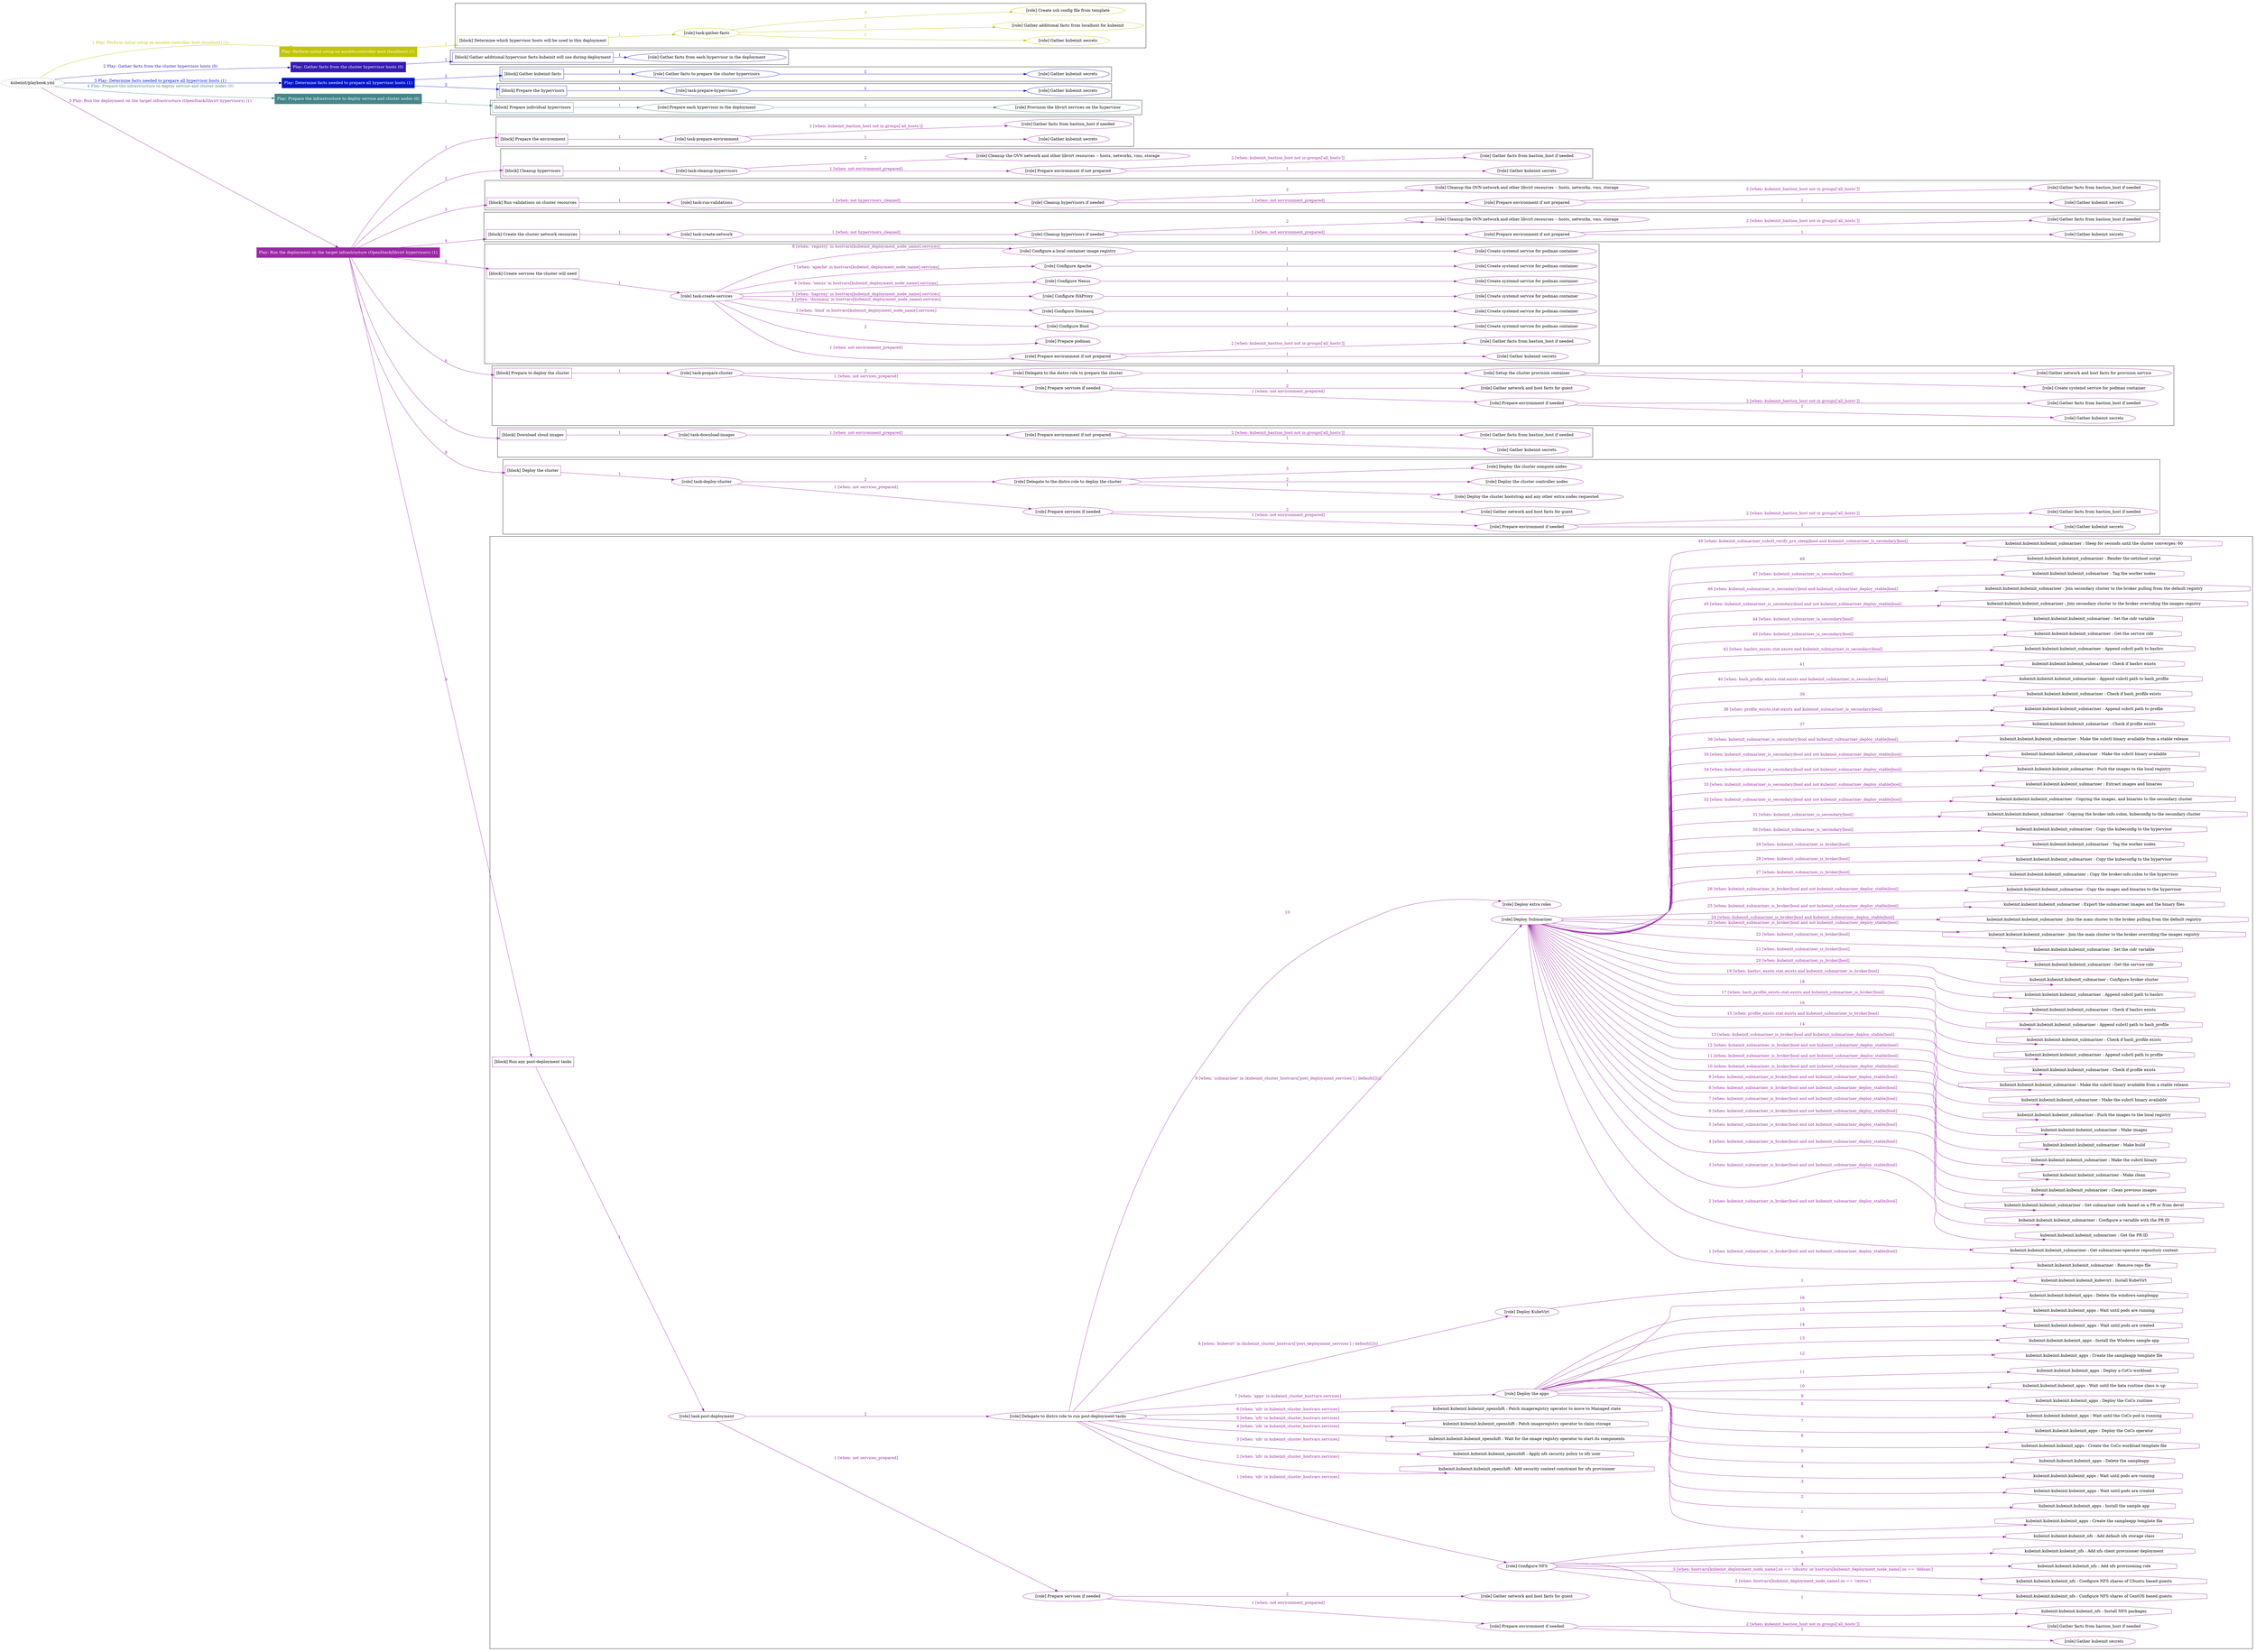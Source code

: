digraph {
	graph [concentrate=true ordering=in rankdir=LR ratio=fill]
	edge [esep=5 sep=10]
	"kubeinit/playbook.yml" [URL="/home/runner/work/kubeinit/kubeinit/kubeinit/playbook.yml" id=playbook_7bfbfc85 style=dotted]
	"kubeinit/playbook.yml" -> play_01fe8e32 [label="1 Play: Perform initial setup on ansible-controller host (localhost) (1)" color="#c1c507" fontcolor="#c1c507" id=edge_play_01fe8e32 labeltooltip="1 Play: Perform initial setup on ansible-controller host (localhost) (1)" tooltip="1 Play: Perform initial setup on ansible-controller host (localhost) (1)"]
	subgraph "Play: Perform initial setup on ansible-controller host (localhost) (1)" {
		play_01fe8e32 [label="Play: Perform initial setup on ansible-controller host (localhost) (1)" URL="/home/runner/work/kubeinit/kubeinit/kubeinit/playbook.yml" color="#c1c507" fontcolor="#ffffff" id=play_01fe8e32 shape=box style=filled tooltip=localhost]
		play_01fe8e32 -> block_823f8629 [label=1 color="#c1c507" fontcolor="#c1c507" id=edge_block_823f8629 labeltooltip=1 tooltip=1]
		subgraph cluster_block_823f8629 {
			block_823f8629 [label="[block] Determine which hypervisor hosts will be used in this deployment" URL="/home/runner/work/kubeinit/kubeinit/kubeinit/playbook.yml" color="#c1c507" id=block_823f8629 labeltooltip="Determine which hypervisor hosts will be used in this deployment" shape=box tooltip="Determine which hypervisor hosts will be used in this deployment"]
			block_823f8629 -> role_a067201c [label="1 " color="#c1c507" fontcolor="#c1c507" id=edge_role_a067201c labeltooltip="1 " tooltip="1 "]
			subgraph "task-gather-facts" {
				role_a067201c [label="[role] task-gather-facts" URL="/home/runner/work/kubeinit/kubeinit/kubeinit/playbook.yml" color="#c1c507" id=role_a067201c tooltip="task-gather-facts"]
				role_a067201c -> role_11d00a62 [label="1 " color="#c1c507" fontcolor="#c1c507" id=edge_role_11d00a62 labeltooltip="1 " tooltip="1 "]
				subgraph "Gather kubeinit secrets" {
					role_11d00a62 [label="[role] Gather kubeinit secrets" URL="/home/runner/.ansible/collections/ansible_collections/kubeinit/kubeinit/roles/kubeinit_prepare/tasks/build_hypervisors_group.yml" color="#c1c507" id=role_11d00a62 tooltip="Gather kubeinit secrets"]
				}
				role_a067201c -> role_98ca0bd8 [label="2 " color="#c1c507" fontcolor="#c1c507" id=edge_role_98ca0bd8 labeltooltip="2 " tooltip="2 "]
				subgraph "Gather additional facts from localhost for kubeinit" {
					role_98ca0bd8 [label="[role] Gather additional facts from localhost for kubeinit" URL="/home/runner/.ansible/collections/ansible_collections/kubeinit/kubeinit/roles/kubeinit_prepare/tasks/build_hypervisors_group.yml" color="#c1c507" id=role_98ca0bd8 tooltip="Gather additional facts from localhost for kubeinit"]
				}
				role_a067201c -> role_13531092 [label="3 " color="#c1c507" fontcolor="#c1c507" id=edge_role_13531092 labeltooltip="3 " tooltip="3 "]
				subgraph "Create ssh config file from template" {
					role_13531092 [label="[role] Create ssh config file from template" URL="/home/runner/.ansible/collections/ansible_collections/kubeinit/kubeinit/roles/kubeinit_prepare/tasks/build_hypervisors_group.yml" color="#c1c507" id=role_13531092 tooltip="Create ssh config file from template"]
				}
			}
		}
	}
	"kubeinit/playbook.yml" -> play_10a5d95c [label="2 Play: Gather facts from the cluster hypervisor hosts (0)" color="#3719b3" fontcolor="#3719b3" id=edge_play_10a5d95c labeltooltip="2 Play: Gather facts from the cluster hypervisor hosts (0)" tooltip="2 Play: Gather facts from the cluster hypervisor hosts (0)"]
	subgraph "Play: Gather facts from the cluster hypervisor hosts (0)" {
		play_10a5d95c [label="Play: Gather facts from the cluster hypervisor hosts (0)" URL="/home/runner/work/kubeinit/kubeinit/kubeinit/playbook.yml" color="#3719b3" fontcolor="#ffffff" id=play_10a5d95c shape=box style=filled tooltip="Play: Gather facts from the cluster hypervisor hosts (0)"]
		play_10a5d95c -> block_f7197ef0 [label=1 color="#3719b3" fontcolor="#3719b3" id=edge_block_f7197ef0 labeltooltip=1 tooltip=1]
		subgraph cluster_block_f7197ef0 {
			block_f7197ef0 [label="[block] Gather additional hypervisor facts kubeinit will use during deployment" URL="/home/runner/work/kubeinit/kubeinit/kubeinit/playbook.yml" color="#3719b3" id=block_f7197ef0 labeltooltip="Gather additional hypervisor facts kubeinit will use during deployment" shape=box tooltip="Gather additional hypervisor facts kubeinit will use during deployment"]
			block_f7197ef0 -> role_1d1071d9 [label="1 " color="#3719b3" fontcolor="#3719b3" id=edge_role_1d1071d9 labeltooltip="1 " tooltip="1 "]
			subgraph "Gather facts from each hypervisor in the deployment" {
				role_1d1071d9 [label="[role] Gather facts from each hypervisor in the deployment" URL="/home/runner/work/kubeinit/kubeinit/kubeinit/playbook.yml" color="#3719b3" id=role_1d1071d9 tooltip="Gather facts from each hypervisor in the deployment"]
			}
		}
	}
	"kubeinit/playbook.yml" -> play_dbec11ff [label="3 Play: Determine facts needed to prepare all hypervisor hosts (1)" color="#0315c9" fontcolor="#0315c9" id=edge_play_dbec11ff labeltooltip="3 Play: Determine facts needed to prepare all hypervisor hosts (1)" tooltip="3 Play: Determine facts needed to prepare all hypervisor hosts (1)"]
	subgraph "Play: Determine facts needed to prepare all hypervisor hosts (1)" {
		play_dbec11ff [label="Play: Determine facts needed to prepare all hypervisor hosts (1)" URL="/home/runner/work/kubeinit/kubeinit/kubeinit/playbook.yml" color="#0315c9" fontcolor="#ffffff" id=play_dbec11ff shape=box style=filled tooltip=localhost]
		play_dbec11ff -> block_e45e1f30 [label=1 color="#0315c9" fontcolor="#0315c9" id=edge_block_e45e1f30 labeltooltip=1 tooltip=1]
		subgraph cluster_block_e45e1f30 {
			block_e45e1f30 [label="[block] Gather kubeinit facts" URL="/home/runner/work/kubeinit/kubeinit/kubeinit/playbook.yml" color="#0315c9" id=block_e45e1f30 labeltooltip="Gather kubeinit facts" shape=box tooltip="Gather kubeinit facts"]
			block_e45e1f30 -> role_3886ace3 [label="1 " color="#0315c9" fontcolor="#0315c9" id=edge_role_3886ace3 labeltooltip="1 " tooltip="1 "]
			subgraph "Gather facts to prepare the cluster hypervisors" {
				role_3886ace3 [label="[role] Gather facts to prepare the cluster hypervisors" URL="/home/runner/work/kubeinit/kubeinit/kubeinit/playbook.yml" color="#0315c9" id=role_3886ace3 tooltip="Gather facts to prepare the cluster hypervisors"]
				role_3886ace3 -> role_b3d0b1fa [label="1 " color="#0315c9" fontcolor="#0315c9" id=edge_role_b3d0b1fa labeltooltip="1 " tooltip="1 "]
				subgraph "Gather kubeinit secrets" {
					role_b3d0b1fa [label="[role] Gather kubeinit secrets" URL="/home/runner/.ansible/collections/ansible_collections/kubeinit/kubeinit/roles/kubeinit_prepare/tasks/gather_kubeinit_facts.yml" color="#0315c9" id=role_b3d0b1fa tooltip="Gather kubeinit secrets"]
				}
			}
		}
		play_dbec11ff -> block_14f59b50 [label=2 color="#0315c9" fontcolor="#0315c9" id=edge_block_14f59b50 labeltooltip=2 tooltip=2]
		subgraph cluster_block_14f59b50 {
			block_14f59b50 [label="[block] Prepare the hypervisors" URL="/home/runner/work/kubeinit/kubeinit/kubeinit/playbook.yml" color="#0315c9" id=block_14f59b50 labeltooltip="Prepare the hypervisors" shape=box tooltip="Prepare the hypervisors"]
			block_14f59b50 -> role_d613d02e [label="1 " color="#0315c9" fontcolor="#0315c9" id=edge_role_d613d02e labeltooltip="1 " tooltip="1 "]
			subgraph "task-prepare-hypervisors" {
				role_d613d02e [label="[role] task-prepare-hypervisors" URL="/home/runner/work/kubeinit/kubeinit/kubeinit/playbook.yml" color="#0315c9" id=role_d613d02e tooltip="task-prepare-hypervisors"]
				role_d613d02e -> role_d838b492 [label="1 " color="#0315c9" fontcolor="#0315c9" id=edge_role_d838b492 labeltooltip="1 " tooltip="1 "]
				subgraph "Gather kubeinit secrets" {
					role_d838b492 [label="[role] Gather kubeinit secrets" URL="/home/runner/.ansible/collections/ansible_collections/kubeinit/kubeinit/roles/kubeinit_prepare/tasks/gather_kubeinit_facts.yml" color="#0315c9" id=role_d838b492 tooltip="Gather kubeinit secrets"]
				}
			}
		}
	}
	"kubeinit/playbook.yml" -> play_6bbac480 [label="4 Play: Prepare the infrastructure to deploy service and cluster nodes (0)" color="#438689" fontcolor="#438689" id=edge_play_6bbac480 labeltooltip="4 Play: Prepare the infrastructure to deploy service and cluster nodes (0)" tooltip="4 Play: Prepare the infrastructure to deploy service and cluster nodes (0)"]
	subgraph "Play: Prepare the infrastructure to deploy service and cluster nodes (0)" {
		play_6bbac480 [label="Play: Prepare the infrastructure to deploy service and cluster nodes (0)" URL="/home/runner/work/kubeinit/kubeinit/kubeinit/playbook.yml" color="#438689" fontcolor="#ffffff" id=play_6bbac480 shape=box style=filled tooltip="Play: Prepare the infrastructure to deploy service and cluster nodes (0)"]
		play_6bbac480 -> block_78aaaf62 [label=1 color="#438689" fontcolor="#438689" id=edge_block_78aaaf62 labeltooltip=1 tooltip=1]
		subgraph cluster_block_78aaaf62 {
			block_78aaaf62 [label="[block] Prepare individual hypervisors" URL="/home/runner/work/kubeinit/kubeinit/kubeinit/playbook.yml" color="#438689" id=block_78aaaf62 labeltooltip="Prepare individual hypervisors" shape=box tooltip="Prepare individual hypervisors"]
			block_78aaaf62 -> role_1b5c09fd [label="1 " color="#438689" fontcolor="#438689" id=edge_role_1b5c09fd labeltooltip="1 " tooltip="1 "]
			subgraph "Prepare each hypervisor in the deployment" {
				role_1b5c09fd [label="[role] Prepare each hypervisor in the deployment" URL="/home/runner/work/kubeinit/kubeinit/kubeinit/playbook.yml" color="#438689" id=role_1b5c09fd tooltip="Prepare each hypervisor in the deployment"]
				role_1b5c09fd -> role_0296fc21 [label="1 " color="#438689" fontcolor="#438689" id=edge_role_0296fc21 labeltooltip="1 " tooltip="1 "]
				subgraph "Provision the libvirt services on the hypervisor" {
					role_0296fc21 [label="[role] Provision the libvirt services on the hypervisor" URL="/home/runner/.ansible/collections/ansible_collections/kubeinit/kubeinit/roles/kubeinit_prepare/tasks/prepare_hypervisor.yml" color="#438689" id=role_0296fc21 tooltip="Provision the libvirt services on the hypervisor"]
				}
			}
		}
	}
	"kubeinit/playbook.yml" -> play_40d7f026 [label="5 Play: Run the deployment on the target infrastructure (OpenStack/libvirt hypervisors) (1)" color="#9b27a5" fontcolor="#9b27a5" id=edge_play_40d7f026 labeltooltip="5 Play: Run the deployment on the target infrastructure (OpenStack/libvirt hypervisors) (1)" tooltip="5 Play: Run the deployment on the target infrastructure (OpenStack/libvirt hypervisors) (1)"]
	subgraph "Play: Run the deployment on the target infrastructure (OpenStack/libvirt hypervisors) (1)" {
		play_40d7f026 [label="Play: Run the deployment on the target infrastructure (OpenStack/libvirt hypervisors) (1)" URL="/home/runner/work/kubeinit/kubeinit/kubeinit/playbook.yml" color="#9b27a5" fontcolor="#ffffff" id=play_40d7f026 shape=box style=filled tooltip=localhost]
		play_40d7f026 -> block_be9da9c6 [label=1 color="#9b27a5" fontcolor="#9b27a5" id=edge_block_be9da9c6 labeltooltip=1 tooltip=1]
		subgraph cluster_block_be9da9c6 {
			block_be9da9c6 [label="[block] Prepare the environment" URL="/home/runner/work/kubeinit/kubeinit/kubeinit/playbook.yml" color="#9b27a5" id=block_be9da9c6 labeltooltip="Prepare the environment" shape=box tooltip="Prepare the environment"]
			block_be9da9c6 -> role_1ae21376 [label="1 " color="#9b27a5" fontcolor="#9b27a5" id=edge_role_1ae21376 labeltooltip="1 " tooltip="1 "]
			subgraph "task-prepare-environment" {
				role_1ae21376 [label="[role] task-prepare-environment" URL="/home/runner/work/kubeinit/kubeinit/kubeinit/playbook.yml" color="#9b27a5" id=role_1ae21376 tooltip="task-prepare-environment"]
				role_1ae21376 -> role_33e0da18 [label="1 " color="#9b27a5" fontcolor="#9b27a5" id=edge_role_33e0da18 labeltooltip="1 " tooltip="1 "]
				subgraph "Gather kubeinit secrets" {
					role_33e0da18 [label="[role] Gather kubeinit secrets" URL="/home/runner/.ansible/collections/ansible_collections/kubeinit/kubeinit/roles/kubeinit_prepare/tasks/gather_kubeinit_facts.yml" color="#9b27a5" id=role_33e0da18 tooltip="Gather kubeinit secrets"]
				}
				role_1ae21376 -> role_16626bc8 [label="2 [when: kubeinit_bastion_host not in groups['all_hosts']]" color="#9b27a5" fontcolor="#9b27a5" id=edge_role_16626bc8 labeltooltip="2 [when: kubeinit_bastion_host not in groups['all_hosts']]" tooltip="2 [when: kubeinit_bastion_host not in groups['all_hosts']]"]
				subgraph "Gather facts from bastion_host if needed" {
					role_16626bc8 [label="[role] Gather facts from bastion_host if needed" URL="/home/runner/.ansible/collections/ansible_collections/kubeinit/kubeinit/roles/kubeinit_prepare/tasks/main.yml" color="#9b27a5" id=role_16626bc8 tooltip="Gather facts from bastion_host if needed"]
				}
			}
		}
		play_40d7f026 -> block_779d99f0 [label=2 color="#9b27a5" fontcolor="#9b27a5" id=edge_block_779d99f0 labeltooltip=2 tooltip=2]
		subgraph cluster_block_779d99f0 {
			block_779d99f0 [label="[block] Cleanup hypervisors" URL="/home/runner/work/kubeinit/kubeinit/kubeinit/playbook.yml" color="#9b27a5" id=block_779d99f0 labeltooltip="Cleanup hypervisors" shape=box tooltip="Cleanup hypervisors"]
			block_779d99f0 -> role_95b80817 [label="1 " color="#9b27a5" fontcolor="#9b27a5" id=edge_role_95b80817 labeltooltip="1 " tooltip="1 "]
			subgraph "task-cleanup-hypervisors" {
				role_95b80817 [label="[role] task-cleanup-hypervisors" URL="/home/runner/work/kubeinit/kubeinit/kubeinit/playbook.yml" color="#9b27a5" id=role_95b80817 tooltip="task-cleanup-hypervisors"]
				role_95b80817 -> role_05a14084 [label="1 [when: not environment_prepared]" color="#9b27a5" fontcolor="#9b27a5" id=edge_role_05a14084 labeltooltip="1 [when: not environment_prepared]" tooltip="1 [when: not environment_prepared]"]
				subgraph "Prepare environment if not prepared" {
					role_05a14084 [label="[role] Prepare environment if not prepared" URL="/home/runner/.ansible/collections/ansible_collections/kubeinit/kubeinit/roles/kubeinit_libvirt/tasks/cleanup_hypervisors.yml" color="#9b27a5" id=role_05a14084 tooltip="Prepare environment if not prepared"]
					role_05a14084 -> role_b51b8758 [label="1 " color="#9b27a5" fontcolor="#9b27a5" id=edge_role_b51b8758 labeltooltip="1 " tooltip="1 "]
					subgraph "Gather kubeinit secrets" {
						role_b51b8758 [label="[role] Gather kubeinit secrets" URL="/home/runner/.ansible/collections/ansible_collections/kubeinit/kubeinit/roles/kubeinit_prepare/tasks/gather_kubeinit_facts.yml" color="#9b27a5" id=role_b51b8758 tooltip="Gather kubeinit secrets"]
					}
					role_05a14084 -> role_cee5ccf4 [label="2 [when: kubeinit_bastion_host not in groups['all_hosts']]" color="#9b27a5" fontcolor="#9b27a5" id=edge_role_cee5ccf4 labeltooltip="2 [when: kubeinit_bastion_host not in groups['all_hosts']]" tooltip="2 [when: kubeinit_bastion_host not in groups['all_hosts']]"]
					subgraph "Gather facts from bastion_host if needed" {
						role_cee5ccf4 [label="[role] Gather facts from bastion_host if needed" URL="/home/runner/.ansible/collections/ansible_collections/kubeinit/kubeinit/roles/kubeinit_prepare/tasks/main.yml" color="#9b27a5" id=role_cee5ccf4 tooltip="Gather facts from bastion_host if needed"]
					}
				}
				role_95b80817 -> role_7ceb0dde [label="2 " color="#9b27a5" fontcolor="#9b27a5" id=edge_role_7ceb0dde labeltooltip="2 " tooltip="2 "]
				subgraph "Cleanup the OVN network and other libvirt resources -- hosts, networks, vms, storage" {
					role_7ceb0dde [label="[role] Cleanup the OVN network and other libvirt resources -- hosts, networks, vms, storage" URL="/home/runner/.ansible/collections/ansible_collections/kubeinit/kubeinit/roles/kubeinit_libvirt/tasks/cleanup_hypervisors.yml" color="#9b27a5" id=role_7ceb0dde tooltip="Cleanup the OVN network and other libvirt resources -- hosts, networks, vms, storage"]
				}
			}
		}
		play_40d7f026 -> block_21d5c122 [label=3 color="#9b27a5" fontcolor="#9b27a5" id=edge_block_21d5c122 labeltooltip=3 tooltip=3]
		subgraph cluster_block_21d5c122 {
			block_21d5c122 [label="[block] Run validations on cluster resources" URL="/home/runner/work/kubeinit/kubeinit/kubeinit/playbook.yml" color="#9b27a5" id=block_21d5c122 labeltooltip="Run validations on cluster resources" shape=box tooltip="Run validations on cluster resources"]
			block_21d5c122 -> role_1f8bd24a [label="1 " color="#9b27a5" fontcolor="#9b27a5" id=edge_role_1f8bd24a labeltooltip="1 " tooltip="1 "]
			subgraph "task-run-validations" {
				role_1f8bd24a [label="[role] task-run-validations" URL="/home/runner/work/kubeinit/kubeinit/kubeinit/playbook.yml" color="#9b27a5" id=role_1f8bd24a tooltip="task-run-validations"]
				role_1f8bd24a -> role_cee6e848 [label="1 [when: not hypervisors_cleaned]" color="#9b27a5" fontcolor="#9b27a5" id=edge_role_cee6e848 labeltooltip="1 [when: not hypervisors_cleaned]" tooltip="1 [when: not hypervisors_cleaned]"]
				subgraph "Cleanup hypervisors if needed" {
					role_cee6e848 [label="[role] Cleanup hypervisors if needed" URL="/home/runner/.ansible/collections/ansible_collections/kubeinit/kubeinit/roles/kubeinit_validations/tasks/main.yml" color="#9b27a5" id=role_cee6e848 tooltip="Cleanup hypervisors if needed"]
					role_cee6e848 -> role_c37d447b [label="1 [when: not environment_prepared]" color="#9b27a5" fontcolor="#9b27a5" id=edge_role_c37d447b labeltooltip="1 [when: not environment_prepared]" tooltip="1 [when: not environment_prepared]"]
					subgraph "Prepare environment if not prepared" {
						role_c37d447b [label="[role] Prepare environment if not prepared" URL="/home/runner/.ansible/collections/ansible_collections/kubeinit/kubeinit/roles/kubeinit_libvirt/tasks/cleanup_hypervisors.yml" color="#9b27a5" id=role_c37d447b tooltip="Prepare environment if not prepared"]
						role_c37d447b -> role_cd07337e [label="1 " color="#9b27a5" fontcolor="#9b27a5" id=edge_role_cd07337e labeltooltip="1 " tooltip="1 "]
						subgraph "Gather kubeinit secrets" {
							role_cd07337e [label="[role] Gather kubeinit secrets" URL="/home/runner/.ansible/collections/ansible_collections/kubeinit/kubeinit/roles/kubeinit_prepare/tasks/gather_kubeinit_facts.yml" color="#9b27a5" id=role_cd07337e tooltip="Gather kubeinit secrets"]
						}
						role_c37d447b -> role_ec30aa0e [label="2 [when: kubeinit_bastion_host not in groups['all_hosts']]" color="#9b27a5" fontcolor="#9b27a5" id=edge_role_ec30aa0e labeltooltip="2 [when: kubeinit_bastion_host not in groups['all_hosts']]" tooltip="2 [when: kubeinit_bastion_host not in groups['all_hosts']]"]
						subgraph "Gather facts from bastion_host if needed" {
							role_ec30aa0e [label="[role] Gather facts from bastion_host if needed" URL="/home/runner/.ansible/collections/ansible_collections/kubeinit/kubeinit/roles/kubeinit_prepare/tasks/main.yml" color="#9b27a5" id=role_ec30aa0e tooltip="Gather facts from bastion_host if needed"]
						}
					}
					role_cee6e848 -> role_1332446e [label="2 " color="#9b27a5" fontcolor="#9b27a5" id=edge_role_1332446e labeltooltip="2 " tooltip="2 "]
					subgraph "Cleanup the OVN network and other libvirt resources -- hosts, networks, vms, storage" {
						role_1332446e [label="[role] Cleanup the OVN network and other libvirt resources -- hosts, networks, vms, storage" URL="/home/runner/.ansible/collections/ansible_collections/kubeinit/kubeinit/roles/kubeinit_libvirt/tasks/cleanup_hypervisors.yml" color="#9b27a5" id=role_1332446e tooltip="Cleanup the OVN network and other libvirt resources -- hosts, networks, vms, storage"]
					}
				}
			}
		}
		play_40d7f026 -> block_2a58fdad [label=4 color="#9b27a5" fontcolor="#9b27a5" id=edge_block_2a58fdad labeltooltip=4 tooltip=4]
		subgraph cluster_block_2a58fdad {
			block_2a58fdad [label="[block] Create the cluster network resources" URL="/home/runner/work/kubeinit/kubeinit/kubeinit/playbook.yml" color="#9b27a5" id=block_2a58fdad labeltooltip="Create the cluster network resources" shape=box tooltip="Create the cluster network resources"]
			block_2a58fdad -> role_9069a627 [label="1 " color="#9b27a5" fontcolor="#9b27a5" id=edge_role_9069a627 labeltooltip="1 " tooltip="1 "]
			subgraph "task-create-network" {
				role_9069a627 [label="[role] task-create-network" URL="/home/runner/work/kubeinit/kubeinit/kubeinit/playbook.yml" color="#9b27a5" id=role_9069a627 tooltip="task-create-network"]
				role_9069a627 -> role_4da0f298 [label="1 [when: not hypervisors_cleaned]" color="#9b27a5" fontcolor="#9b27a5" id=edge_role_4da0f298 labeltooltip="1 [when: not hypervisors_cleaned]" tooltip="1 [when: not hypervisors_cleaned]"]
				subgraph "Cleanup hypervisors if needed" {
					role_4da0f298 [label="[role] Cleanup hypervisors if needed" URL="/home/runner/.ansible/collections/ansible_collections/kubeinit/kubeinit/roles/kubeinit_libvirt/tasks/create_network.yml" color="#9b27a5" id=role_4da0f298 tooltip="Cleanup hypervisors if needed"]
					role_4da0f298 -> role_a7aeea6a [label="1 [when: not environment_prepared]" color="#9b27a5" fontcolor="#9b27a5" id=edge_role_a7aeea6a labeltooltip="1 [when: not environment_prepared]" tooltip="1 [when: not environment_prepared]"]
					subgraph "Prepare environment if not prepared" {
						role_a7aeea6a [label="[role] Prepare environment if not prepared" URL="/home/runner/.ansible/collections/ansible_collections/kubeinit/kubeinit/roles/kubeinit_libvirt/tasks/cleanup_hypervisors.yml" color="#9b27a5" id=role_a7aeea6a tooltip="Prepare environment if not prepared"]
						role_a7aeea6a -> role_71e85c46 [label="1 " color="#9b27a5" fontcolor="#9b27a5" id=edge_role_71e85c46 labeltooltip="1 " tooltip="1 "]
						subgraph "Gather kubeinit secrets" {
							role_71e85c46 [label="[role] Gather kubeinit secrets" URL="/home/runner/.ansible/collections/ansible_collections/kubeinit/kubeinit/roles/kubeinit_prepare/tasks/gather_kubeinit_facts.yml" color="#9b27a5" id=role_71e85c46 tooltip="Gather kubeinit secrets"]
						}
						role_a7aeea6a -> role_6f17772d [label="2 [when: kubeinit_bastion_host not in groups['all_hosts']]" color="#9b27a5" fontcolor="#9b27a5" id=edge_role_6f17772d labeltooltip="2 [when: kubeinit_bastion_host not in groups['all_hosts']]" tooltip="2 [when: kubeinit_bastion_host not in groups['all_hosts']]"]
						subgraph "Gather facts from bastion_host if needed" {
							role_6f17772d [label="[role] Gather facts from bastion_host if needed" URL="/home/runner/.ansible/collections/ansible_collections/kubeinit/kubeinit/roles/kubeinit_prepare/tasks/main.yml" color="#9b27a5" id=role_6f17772d tooltip="Gather facts from bastion_host if needed"]
						}
					}
					role_4da0f298 -> role_0a39ee47 [label="2 " color="#9b27a5" fontcolor="#9b27a5" id=edge_role_0a39ee47 labeltooltip="2 " tooltip="2 "]
					subgraph "Cleanup the OVN network and other libvirt resources -- hosts, networks, vms, storage" {
						role_0a39ee47 [label="[role] Cleanup the OVN network and other libvirt resources -- hosts, networks, vms, storage" URL="/home/runner/.ansible/collections/ansible_collections/kubeinit/kubeinit/roles/kubeinit_libvirt/tasks/cleanup_hypervisors.yml" color="#9b27a5" id=role_0a39ee47 tooltip="Cleanup the OVN network and other libvirt resources -- hosts, networks, vms, storage"]
					}
				}
			}
		}
		play_40d7f026 -> block_e29a177f [label=5 color="#9b27a5" fontcolor="#9b27a5" id=edge_block_e29a177f labeltooltip=5 tooltip=5]
		subgraph cluster_block_e29a177f {
			block_e29a177f [label="[block] Create services the cluster will need" URL="/home/runner/work/kubeinit/kubeinit/kubeinit/playbook.yml" color="#9b27a5" id=block_e29a177f labeltooltip="Create services the cluster will need" shape=box tooltip="Create services the cluster will need"]
			block_e29a177f -> role_d1b83e35 [label="1 " color="#9b27a5" fontcolor="#9b27a5" id=edge_role_d1b83e35 labeltooltip="1 " tooltip="1 "]
			subgraph "task-create-services" {
				role_d1b83e35 [label="[role] task-create-services" URL="/home/runner/work/kubeinit/kubeinit/kubeinit/playbook.yml" color="#9b27a5" id=role_d1b83e35 tooltip="task-create-services"]
				role_d1b83e35 -> role_8769ff30 [label="1 [when: not environment_prepared]" color="#9b27a5" fontcolor="#9b27a5" id=edge_role_8769ff30 labeltooltip="1 [when: not environment_prepared]" tooltip="1 [when: not environment_prepared]"]
				subgraph "Prepare environment if not prepared" {
					role_8769ff30 [label="[role] Prepare environment if not prepared" URL="/home/runner/.ansible/collections/ansible_collections/kubeinit/kubeinit/roles/kubeinit_services/tasks/main.yml" color="#9b27a5" id=role_8769ff30 tooltip="Prepare environment if not prepared"]
					role_8769ff30 -> role_77c4817a [label="1 " color="#9b27a5" fontcolor="#9b27a5" id=edge_role_77c4817a labeltooltip="1 " tooltip="1 "]
					subgraph "Gather kubeinit secrets" {
						role_77c4817a [label="[role] Gather kubeinit secrets" URL="/home/runner/.ansible/collections/ansible_collections/kubeinit/kubeinit/roles/kubeinit_prepare/tasks/gather_kubeinit_facts.yml" color="#9b27a5" id=role_77c4817a tooltip="Gather kubeinit secrets"]
					}
					role_8769ff30 -> role_c0fc55cb [label="2 [when: kubeinit_bastion_host not in groups['all_hosts']]" color="#9b27a5" fontcolor="#9b27a5" id=edge_role_c0fc55cb labeltooltip="2 [when: kubeinit_bastion_host not in groups['all_hosts']]" tooltip="2 [when: kubeinit_bastion_host not in groups['all_hosts']]"]
					subgraph "Gather facts from bastion_host if needed" {
						role_c0fc55cb [label="[role] Gather facts from bastion_host if needed" URL="/home/runner/.ansible/collections/ansible_collections/kubeinit/kubeinit/roles/kubeinit_prepare/tasks/main.yml" color="#9b27a5" id=role_c0fc55cb tooltip="Gather facts from bastion_host if needed"]
					}
				}
				role_d1b83e35 -> role_65fe37d0 [label="2 " color="#9b27a5" fontcolor="#9b27a5" id=edge_role_65fe37d0 labeltooltip="2 " tooltip="2 "]
				subgraph "Prepare podman" {
					role_65fe37d0 [label="[role] Prepare podman" URL="/home/runner/.ansible/collections/ansible_collections/kubeinit/kubeinit/roles/kubeinit_services/tasks/00_create_service_pod.yml" color="#9b27a5" id=role_65fe37d0 tooltip="Prepare podman"]
				}
				role_d1b83e35 -> role_ecdff49f [label="3 [when: 'bind' in hostvars[kubeinit_deployment_node_name].services]" color="#9b27a5" fontcolor="#9b27a5" id=edge_role_ecdff49f labeltooltip="3 [when: 'bind' in hostvars[kubeinit_deployment_node_name].services]" tooltip="3 [when: 'bind' in hostvars[kubeinit_deployment_node_name].services]"]
				subgraph "Configure Bind" {
					role_ecdff49f [label="[role] Configure Bind" URL="/home/runner/.ansible/collections/ansible_collections/kubeinit/kubeinit/roles/kubeinit_services/tasks/start_services_containers.yml" color="#9b27a5" id=role_ecdff49f tooltip="Configure Bind"]
					role_ecdff49f -> role_68ff042c [label="1 " color="#9b27a5" fontcolor="#9b27a5" id=edge_role_68ff042c labeltooltip="1 " tooltip="1 "]
					subgraph "Create systemd service for podman container" {
						role_68ff042c [label="[role] Create systemd service for podman container" URL="/home/runner/.ansible/collections/ansible_collections/kubeinit/kubeinit/roles/kubeinit_bind/tasks/main.yml" color="#9b27a5" id=role_68ff042c tooltip="Create systemd service for podman container"]
					}
				}
				role_d1b83e35 -> role_5e847d0e [label="4 [when: 'dnsmasq' in hostvars[kubeinit_deployment_node_name].services]" color="#9b27a5" fontcolor="#9b27a5" id=edge_role_5e847d0e labeltooltip="4 [when: 'dnsmasq' in hostvars[kubeinit_deployment_node_name].services]" tooltip="4 [when: 'dnsmasq' in hostvars[kubeinit_deployment_node_name].services]"]
				subgraph "Configure Dnsmasq" {
					role_5e847d0e [label="[role] Configure Dnsmasq" URL="/home/runner/.ansible/collections/ansible_collections/kubeinit/kubeinit/roles/kubeinit_services/tasks/start_services_containers.yml" color="#9b27a5" id=role_5e847d0e tooltip="Configure Dnsmasq"]
					role_5e847d0e -> role_aa66499f [label="1 " color="#9b27a5" fontcolor="#9b27a5" id=edge_role_aa66499f labeltooltip="1 " tooltip="1 "]
					subgraph "Create systemd service for podman container" {
						role_aa66499f [label="[role] Create systemd service for podman container" URL="/home/runner/.ansible/collections/ansible_collections/kubeinit/kubeinit/roles/kubeinit_dnsmasq/tasks/main.yml" color="#9b27a5" id=role_aa66499f tooltip="Create systemd service for podman container"]
					}
				}
				role_d1b83e35 -> role_f3f9f8c6 [label="5 [when: 'haproxy' in hostvars[kubeinit_deployment_node_name].services]" color="#9b27a5" fontcolor="#9b27a5" id=edge_role_f3f9f8c6 labeltooltip="5 [when: 'haproxy' in hostvars[kubeinit_deployment_node_name].services]" tooltip="5 [when: 'haproxy' in hostvars[kubeinit_deployment_node_name].services]"]
				subgraph "Configure HAProxy" {
					role_f3f9f8c6 [label="[role] Configure HAProxy" URL="/home/runner/.ansible/collections/ansible_collections/kubeinit/kubeinit/roles/kubeinit_services/tasks/start_services_containers.yml" color="#9b27a5" id=role_f3f9f8c6 tooltip="Configure HAProxy"]
					role_f3f9f8c6 -> role_28701d52 [label="1 " color="#9b27a5" fontcolor="#9b27a5" id=edge_role_28701d52 labeltooltip="1 " tooltip="1 "]
					subgraph "Create systemd service for podman container" {
						role_28701d52 [label="[role] Create systemd service for podman container" URL="/home/runner/.ansible/collections/ansible_collections/kubeinit/kubeinit/roles/kubeinit_haproxy/tasks/main.yml" color="#9b27a5" id=role_28701d52 tooltip="Create systemd service for podman container"]
					}
				}
				role_d1b83e35 -> role_b05cb932 [label="6 [when: 'nexus' in hostvars[kubeinit_deployment_node_name].services]" color="#9b27a5" fontcolor="#9b27a5" id=edge_role_b05cb932 labeltooltip="6 [when: 'nexus' in hostvars[kubeinit_deployment_node_name].services]" tooltip="6 [when: 'nexus' in hostvars[kubeinit_deployment_node_name].services]"]
				subgraph "Configure Nexus" {
					role_b05cb932 [label="[role] Configure Nexus" URL="/home/runner/.ansible/collections/ansible_collections/kubeinit/kubeinit/roles/kubeinit_services/tasks/start_services_containers.yml" color="#9b27a5" id=role_b05cb932 tooltip="Configure Nexus"]
					role_b05cb932 -> role_20bfab31 [label="1 " color="#9b27a5" fontcolor="#9b27a5" id=edge_role_20bfab31 labeltooltip="1 " tooltip="1 "]
					subgraph "Create systemd service for podman container" {
						role_20bfab31 [label="[role] Create systemd service for podman container" URL="/home/runner/.ansible/collections/ansible_collections/kubeinit/kubeinit/roles/kubeinit_nexus/tasks/main.yml" color="#9b27a5" id=role_20bfab31 tooltip="Create systemd service for podman container"]
					}
				}
				role_d1b83e35 -> role_65c7522b [label="7 [when: 'apache' in hostvars[kubeinit_deployment_node_name].services]" color="#9b27a5" fontcolor="#9b27a5" id=edge_role_65c7522b labeltooltip="7 [when: 'apache' in hostvars[kubeinit_deployment_node_name].services]" tooltip="7 [when: 'apache' in hostvars[kubeinit_deployment_node_name].services]"]
				subgraph "Configure Apache" {
					role_65c7522b [label="[role] Configure Apache" URL="/home/runner/.ansible/collections/ansible_collections/kubeinit/kubeinit/roles/kubeinit_services/tasks/start_services_containers.yml" color="#9b27a5" id=role_65c7522b tooltip="Configure Apache"]
					role_65c7522b -> role_67470876 [label="1 " color="#9b27a5" fontcolor="#9b27a5" id=edge_role_67470876 labeltooltip="1 " tooltip="1 "]
					subgraph "Create systemd service for podman container" {
						role_67470876 [label="[role] Create systemd service for podman container" URL="/home/runner/.ansible/collections/ansible_collections/kubeinit/kubeinit/roles/kubeinit_apache/tasks/main.yml" color="#9b27a5" id=role_67470876 tooltip="Create systemd service for podman container"]
					}
				}
				role_d1b83e35 -> role_42a8b37b [label="8 [when: 'registry' in hostvars[kubeinit_deployment_node_name].services]" color="#9b27a5" fontcolor="#9b27a5" id=edge_role_42a8b37b labeltooltip="8 [when: 'registry' in hostvars[kubeinit_deployment_node_name].services]" tooltip="8 [when: 'registry' in hostvars[kubeinit_deployment_node_name].services]"]
				subgraph "Configure a local container image registry" {
					role_42a8b37b [label="[role] Configure a local container image registry" URL="/home/runner/.ansible/collections/ansible_collections/kubeinit/kubeinit/roles/kubeinit_services/tasks/start_services_containers.yml" color="#9b27a5" id=role_42a8b37b tooltip="Configure a local container image registry"]
					role_42a8b37b -> role_973538b5 [label="1 " color="#9b27a5" fontcolor="#9b27a5" id=edge_role_973538b5 labeltooltip="1 " tooltip="1 "]
					subgraph "Create systemd service for podman container" {
						role_973538b5 [label="[role] Create systemd service for podman container" URL="/home/runner/.ansible/collections/ansible_collections/kubeinit/kubeinit/roles/kubeinit_registry/tasks/main.yml" color="#9b27a5" id=role_973538b5 tooltip="Create systemd service for podman container"]
					}
				}
			}
		}
		play_40d7f026 -> block_29c33548 [label=6 color="#9b27a5" fontcolor="#9b27a5" id=edge_block_29c33548 labeltooltip=6 tooltip=6]
		subgraph cluster_block_29c33548 {
			block_29c33548 [label="[block] Prepare to deploy the cluster" URL="/home/runner/work/kubeinit/kubeinit/kubeinit/playbook.yml" color="#9b27a5" id=block_29c33548 labeltooltip="Prepare to deploy the cluster" shape=box tooltip="Prepare to deploy the cluster"]
			block_29c33548 -> role_76772a81 [label="1 " color="#9b27a5" fontcolor="#9b27a5" id=edge_role_76772a81 labeltooltip="1 " tooltip="1 "]
			subgraph "task-prepare-cluster" {
				role_76772a81 [label="[role] task-prepare-cluster" URL="/home/runner/work/kubeinit/kubeinit/kubeinit/playbook.yml" color="#9b27a5" id=role_76772a81 tooltip="task-prepare-cluster"]
				role_76772a81 -> role_96077607 [label="1 [when: not services_prepared]" color="#9b27a5" fontcolor="#9b27a5" id=edge_role_96077607 labeltooltip="1 [when: not services_prepared]" tooltip="1 [when: not services_prepared]"]
				subgraph "Prepare services if needed" {
					role_96077607 [label="[role] Prepare services if needed" URL="/home/runner/.ansible/collections/ansible_collections/kubeinit/kubeinit/roles/kubeinit_prepare/tasks/prepare_cluster.yml" color="#9b27a5" id=role_96077607 tooltip="Prepare services if needed"]
					role_96077607 -> role_789619e0 [label="1 [when: not environment_prepared]" color="#9b27a5" fontcolor="#9b27a5" id=edge_role_789619e0 labeltooltip="1 [when: not environment_prepared]" tooltip="1 [when: not environment_prepared]"]
					subgraph "Prepare environment if needed" {
						role_789619e0 [label="[role] Prepare environment if needed" URL="/home/runner/.ansible/collections/ansible_collections/kubeinit/kubeinit/roles/kubeinit_services/tasks/prepare_services.yml" color="#9b27a5" id=role_789619e0 tooltip="Prepare environment if needed"]
						role_789619e0 -> role_aa0c8535 [label="1 " color="#9b27a5" fontcolor="#9b27a5" id=edge_role_aa0c8535 labeltooltip="1 " tooltip="1 "]
						subgraph "Gather kubeinit secrets" {
							role_aa0c8535 [label="[role] Gather kubeinit secrets" URL="/home/runner/.ansible/collections/ansible_collections/kubeinit/kubeinit/roles/kubeinit_prepare/tasks/gather_kubeinit_facts.yml" color="#9b27a5" id=role_aa0c8535 tooltip="Gather kubeinit secrets"]
						}
						role_789619e0 -> role_779d1e71 [label="2 [when: kubeinit_bastion_host not in groups['all_hosts']]" color="#9b27a5" fontcolor="#9b27a5" id=edge_role_779d1e71 labeltooltip="2 [when: kubeinit_bastion_host not in groups['all_hosts']]" tooltip="2 [when: kubeinit_bastion_host not in groups['all_hosts']]"]
						subgraph "Gather facts from bastion_host if needed" {
							role_779d1e71 [label="[role] Gather facts from bastion_host if needed" URL="/home/runner/.ansible/collections/ansible_collections/kubeinit/kubeinit/roles/kubeinit_prepare/tasks/main.yml" color="#9b27a5" id=role_779d1e71 tooltip="Gather facts from bastion_host if needed"]
						}
					}
					role_96077607 -> role_96d82809 [label="2 " color="#9b27a5" fontcolor="#9b27a5" id=edge_role_96d82809 labeltooltip="2 " tooltip="2 "]
					subgraph "Gather network and host facts for guest" {
						role_96d82809 [label="[role] Gather network and host facts for guest" URL="/home/runner/.ansible/collections/ansible_collections/kubeinit/kubeinit/roles/kubeinit_services/tasks/prepare_services.yml" color="#9b27a5" id=role_96d82809 tooltip="Gather network and host facts for guest"]
					}
				}
				role_76772a81 -> role_cacb81ae [label="2 " color="#9b27a5" fontcolor="#9b27a5" id=edge_role_cacb81ae labeltooltip="2 " tooltip="2 "]
				subgraph "Delegate to the distro role to prepare the cluster" {
					role_cacb81ae [label="[role] Delegate to the distro role to prepare the cluster" URL="/home/runner/.ansible/collections/ansible_collections/kubeinit/kubeinit/roles/kubeinit_prepare/tasks/prepare_cluster.yml" color="#9b27a5" id=role_cacb81ae tooltip="Delegate to the distro role to prepare the cluster"]
					role_cacb81ae -> role_a32c83ac [label="1 " color="#9b27a5" fontcolor="#9b27a5" id=edge_role_a32c83ac labeltooltip="1 " tooltip="1 "]
					subgraph "Setup the cluster provision container" {
						role_a32c83ac [label="[role] Setup the cluster provision container" URL="/home/runner/.ansible/collections/ansible_collections/kubeinit/kubeinit/roles/kubeinit_openshift/tasks/prepare_cluster.yml" color="#9b27a5" id=role_a32c83ac tooltip="Setup the cluster provision container"]
						role_a32c83ac -> role_36ae7772 [label="1 " color="#9b27a5" fontcolor="#9b27a5" id=edge_role_36ae7772 labeltooltip="1 " tooltip="1 "]
						subgraph "Create systemd service for podman container" {
							role_36ae7772 [label="[role] Create systemd service for podman container" URL="/home/runner/.ansible/collections/ansible_collections/kubeinit/kubeinit/roles/kubeinit_services/tasks/create_provision_container.yml" color="#9b27a5" id=role_36ae7772 tooltip="Create systemd service for podman container"]
						}
						role_a32c83ac -> role_4ea54961 [label="2 " color="#9b27a5" fontcolor="#9b27a5" id=edge_role_4ea54961 labeltooltip="2 " tooltip="2 "]
						subgraph "Gather network and host facts for provision service" {
							role_4ea54961 [label="[role] Gather network and host facts for provision service" URL="/home/runner/.ansible/collections/ansible_collections/kubeinit/kubeinit/roles/kubeinit_services/tasks/create_provision_container.yml" color="#9b27a5" id=role_4ea54961 tooltip="Gather network and host facts for provision service"]
						}
					}
				}
			}
		}
		play_40d7f026 -> block_62e21fc7 [label=7 color="#9b27a5" fontcolor="#9b27a5" id=edge_block_62e21fc7 labeltooltip=7 tooltip=7]
		subgraph cluster_block_62e21fc7 {
			block_62e21fc7 [label="[block] Download cloud images" URL="/home/runner/work/kubeinit/kubeinit/kubeinit/playbook.yml" color="#9b27a5" id=block_62e21fc7 labeltooltip="Download cloud images" shape=box tooltip="Download cloud images"]
			block_62e21fc7 -> role_bd40af5c [label="1 " color="#9b27a5" fontcolor="#9b27a5" id=edge_role_bd40af5c labeltooltip="1 " tooltip="1 "]
			subgraph "task-download-images" {
				role_bd40af5c [label="[role] task-download-images" URL="/home/runner/work/kubeinit/kubeinit/kubeinit/playbook.yml" color="#9b27a5" id=role_bd40af5c tooltip="task-download-images"]
				role_bd40af5c -> role_2ae8d46d [label="1 [when: not environment_prepared]" color="#9b27a5" fontcolor="#9b27a5" id=edge_role_2ae8d46d labeltooltip="1 [when: not environment_prepared]" tooltip="1 [when: not environment_prepared]"]
				subgraph "Prepare environment if not prepared" {
					role_2ae8d46d [label="[role] Prepare environment if not prepared" URL="/home/runner/.ansible/collections/ansible_collections/kubeinit/kubeinit/roles/kubeinit_libvirt/tasks/download_cloud_images.yml" color="#9b27a5" id=role_2ae8d46d tooltip="Prepare environment if not prepared"]
					role_2ae8d46d -> role_57f8e0a6 [label="1 " color="#9b27a5" fontcolor="#9b27a5" id=edge_role_57f8e0a6 labeltooltip="1 " tooltip="1 "]
					subgraph "Gather kubeinit secrets" {
						role_57f8e0a6 [label="[role] Gather kubeinit secrets" URL="/home/runner/.ansible/collections/ansible_collections/kubeinit/kubeinit/roles/kubeinit_prepare/tasks/gather_kubeinit_facts.yml" color="#9b27a5" id=role_57f8e0a6 tooltip="Gather kubeinit secrets"]
					}
					role_2ae8d46d -> role_92de58a7 [label="2 [when: kubeinit_bastion_host not in groups['all_hosts']]" color="#9b27a5" fontcolor="#9b27a5" id=edge_role_92de58a7 labeltooltip="2 [when: kubeinit_bastion_host not in groups['all_hosts']]" tooltip="2 [when: kubeinit_bastion_host not in groups['all_hosts']]"]
					subgraph "Gather facts from bastion_host if needed" {
						role_92de58a7 [label="[role] Gather facts from bastion_host if needed" URL="/home/runner/.ansible/collections/ansible_collections/kubeinit/kubeinit/roles/kubeinit_prepare/tasks/main.yml" color="#9b27a5" id=role_92de58a7 tooltip="Gather facts from bastion_host if needed"]
					}
				}
			}
		}
		play_40d7f026 -> block_daa5cd72 [label=8 color="#9b27a5" fontcolor="#9b27a5" id=edge_block_daa5cd72 labeltooltip=8 tooltip=8]
		subgraph cluster_block_daa5cd72 {
			block_daa5cd72 [label="[block] Deploy the cluster" URL="/home/runner/work/kubeinit/kubeinit/kubeinit/playbook.yml" color="#9b27a5" id=block_daa5cd72 labeltooltip="Deploy the cluster" shape=box tooltip="Deploy the cluster"]
			block_daa5cd72 -> role_26e1fb66 [label="1 " color="#9b27a5" fontcolor="#9b27a5" id=edge_role_26e1fb66 labeltooltip="1 " tooltip="1 "]
			subgraph "task-deploy-cluster" {
				role_26e1fb66 [label="[role] task-deploy-cluster" URL="/home/runner/work/kubeinit/kubeinit/kubeinit/playbook.yml" color="#9b27a5" id=role_26e1fb66 tooltip="task-deploy-cluster"]
				role_26e1fb66 -> role_c684c710 [label="1 [when: not services_prepared]" color="#9b27a5" fontcolor="#9b27a5" id=edge_role_c684c710 labeltooltip="1 [when: not services_prepared]" tooltip="1 [when: not services_prepared]"]
				subgraph "Prepare services if needed" {
					role_c684c710 [label="[role] Prepare services if needed" URL="/home/runner/.ansible/collections/ansible_collections/kubeinit/kubeinit/roles/kubeinit_prepare/tasks/deploy_cluster.yml" color="#9b27a5" id=role_c684c710 tooltip="Prepare services if needed"]
					role_c684c710 -> role_696d22fe [label="1 [when: not environment_prepared]" color="#9b27a5" fontcolor="#9b27a5" id=edge_role_696d22fe labeltooltip="1 [when: not environment_prepared]" tooltip="1 [when: not environment_prepared]"]
					subgraph "Prepare environment if needed" {
						role_696d22fe [label="[role] Prepare environment if needed" URL="/home/runner/.ansible/collections/ansible_collections/kubeinit/kubeinit/roles/kubeinit_services/tasks/prepare_services.yml" color="#9b27a5" id=role_696d22fe tooltip="Prepare environment if needed"]
						role_696d22fe -> role_626e2412 [label="1 " color="#9b27a5" fontcolor="#9b27a5" id=edge_role_626e2412 labeltooltip="1 " tooltip="1 "]
						subgraph "Gather kubeinit secrets" {
							role_626e2412 [label="[role] Gather kubeinit secrets" URL="/home/runner/.ansible/collections/ansible_collections/kubeinit/kubeinit/roles/kubeinit_prepare/tasks/gather_kubeinit_facts.yml" color="#9b27a5" id=role_626e2412 tooltip="Gather kubeinit secrets"]
						}
						role_696d22fe -> role_28b9b2f9 [label="2 [when: kubeinit_bastion_host not in groups['all_hosts']]" color="#9b27a5" fontcolor="#9b27a5" id=edge_role_28b9b2f9 labeltooltip="2 [when: kubeinit_bastion_host not in groups['all_hosts']]" tooltip="2 [when: kubeinit_bastion_host not in groups['all_hosts']]"]
						subgraph "Gather facts from bastion_host if needed" {
							role_28b9b2f9 [label="[role] Gather facts from bastion_host if needed" URL="/home/runner/.ansible/collections/ansible_collections/kubeinit/kubeinit/roles/kubeinit_prepare/tasks/main.yml" color="#9b27a5" id=role_28b9b2f9 tooltip="Gather facts from bastion_host if needed"]
						}
					}
					role_c684c710 -> role_2bd5f9f8 [label="2 " color="#9b27a5" fontcolor="#9b27a5" id=edge_role_2bd5f9f8 labeltooltip="2 " tooltip="2 "]
					subgraph "Gather network and host facts for guest" {
						role_2bd5f9f8 [label="[role] Gather network and host facts for guest" URL="/home/runner/.ansible/collections/ansible_collections/kubeinit/kubeinit/roles/kubeinit_services/tasks/prepare_services.yml" color="#9b27a5" id=role_2bd5f9f8 tooltip="Gather network and host facts for guest"]
					}
				}
				role_26e1fb66 -> role_a7034bab [label="2 " color="#9b27a5" fontcolor="#9b27a5" id=edge_role_a7034bab labeltooltip="2 " tooltip="2 "]
				subgraph "Delegate to the distro role to deploy the cluster" {
					role_a7034bab [label="[role] Delegate to the distro role to deploy the cluster" URL="/home/runner/.ansible/collections/ansible_collections/kubeinit/kubeinit/roles/kubeinit_prepare/tasks/deploy_cluster.yml" color="#9b27a5" id=role_a7034bab tooltip="Delegate to the distro role to deploy the cluster"]
					role_a7034bab -> role_814e5d55 [label="1 " color="#9b27a5" fontcolor="#9b27a5" id=edge_role_814e5d55 labeltooltip="1 " tooltip="1 "]
					subgraph "Deploy the cluster bootstrap and any other extra nodes requested" {
						role_814e5d55 [label="[role] Deploy the cluster bootstrap and any other extra nodes requested" URL="/home/runner/.ansible/collections/ansible_collections/kubeinit/kubeinit/roles/kubeinit_openshift/tasks/main.yml" color="#9b27a5" id=role_814e5d55 tooltip="Deploy the cluster bootstrap and any other extra nodes requested"]
					}
					role_a7034bab -> role_e02bed74 [label="2 " color="#9b27a5" fontcolor="#9b27a5" id=edge_role_e02bed74 labeltooltip="2 " tooltip="2 "]
					subgraph "Deploy the cluster controller nodes" {
						role_e02bed74 [label="[role] Deploy the cluster controller nodes" URL="/home/runner/.ansible/collections/ansible_collections/kubeinit/kubeinit/roles/kubeinit_openshift/tasks/main.yml" color="#9b27a5" id=role_e02bed74 tooltip="Deploy the cluster controller nodes"]
					}
					role_a7034bab -> role_ac6e4612 [label="3 " color="#9b27a5" fontcolor="#9b27a5" id=edge_role_ac6e4612 labeltooltip="3 " tooltip="3 "]
					subgraph "Deploy the cluster compute nodes" {
						role_ac6e4612 [label="[role] Deploy the cluster compute nodes" URL="/home/runner/.ansible/collections/ansible_collections/kubeinit/kubeinit/roles/kubeinit_openshift/tasks/main.yml" color="#9b27a5" id=role_ac6e4612 tooltip="Deploy the cluster compute nodes"]
					}
				}
			}
		}
		play_40d7f026 -> block_01b60459 [label=9 color="#9b27a5" fontcolor="#9b27a5" id=edge_block_01b60459 labeltooltip=9 tooltip=9]
		subgraph cluster_block_01b60459 {
			block_01b60459 [label="[block] Run any post-deployment tasks" URL="/home/runner/work/kubeinit/kubeinit/kubeinit/playbook.yml" color="#9b27a5" id=block_01b60459 labeltooltip="Run any post-deployment tasks" shape=box tooltip="Run any post-deployment tasks"]
			block_01b60459 -> role_d1b95271 [label="1 " color="#9b27a5" fontcolor="#9b27a5" id=edge_role_d1b95271 labeltooltip="1 " tooltip="1 "]
			subgraph "task-post-deployment" {
				role_d1b95271 [label="[role] task-post-deployment" URL="/home/runner/work/kubeinit/kubeinit/kubeinit/playbook.yml" color="#9b27a5" id=role_d1b95271 tooltip="task-post-deployment"]
				role_d1b95271 -> role_af54d624 [label="1 [when: not services_prepared]" color="#9b27a5" fontcolor="#9b27a5" id=edge_role_af54d624 labeltooltip="1 [when: not services_prepared]" tooltip="1 [when: not services_prepared]"]
				subgraph "Prepare services if needed" {
					role_af54d624 [label="[role] Prepare services if needed" URL="/home/runner/.ansible/collections/ansible_collections/kubeinit/kubeinit/roles/kubeinit_prepare/tasks/post_deployment.yml" color="#9b27a5" id=role_af54d624 tooltip="Prepare services if needed"]
					role_af54d624 -> role_e2d4fade [label="1 [when: not environment_prepared]" color="#9b27a5" fontcolor="#9b27a5" id=edge_role_e2d4fade labeltooltip="1 [when: not environment_prepared]" tooltip="1 [when: not environment_prepared]"]
					subgraph "Prepare environment if needed" {
						role_e2d4fade [label="[role] Prepare environment if needed" URL="/home/runner/.ansible/collections/ansible_collections/kubeinit/kubeinit/roles/kubeinit_services/tasks/prepare_services.yml" color="#9b27a5" id=role_e2d4fade tooltip="Prepare environment if needed"]
						role_e2d4fade -> role_3622bbc0 [label="1 " color="#9b27a5" fontcolor="#9b27a5" id=edge_role_3622bbc0 labeltooltip="1 " tooltip="1 "]
						subgraph "Gather kubeinit secrets" {
							role_3622bbc0 [label="[role] Gather kubeinit secrets" URL="/home/runner/.ansible/collections/ansible_collections/kubeinit/kubeinit/roles/kubeinit_prepare/tasks/gather_kubeinit_facts.yml" color="#9b27a5" id=role_3622bbc0 tooltip="Gather kubeinit secrets"]
						}
						role_e2d4fade -> role_e5c72433 [label="2 [when: kubeinit_bastion_host not in groups['all_hosts']]" color="#9b27a5" fontcolor="#9b27a5" id=edge_role_e5c72433 labeltooltip="2 [when: kubeinit_bastion_host not in groups['all_hosts']]" tooltip="2 [when: kubeinit_bastion_host not in groups['all_hosts']]"]
						subgraph "Gather facts from bastion_host if needed" {
							role_e5c72433 [label="[role] Gather facts from bastion_host if needed" URL="/home/runner/.ansible/collections/ansible_collections/kubeinit/kubeinit/roles/kubeinit_prepare/tasks/main.yml" color="#9b27a5" id=role_e5c72433 tooltip="Gather facts from bastion_host if needed"]
						}
					}
					role_af54d624 -> role_23a7e110 [label="2 " color="#9b27a5" fontcolor="#9b27a5" id=edge_role_23a7e110 labeltooltip="2 " tooltip="2 "]
					subgraph "Gather network and host facts for guest" {
						role_23a7e110 [label="[role] Gather network and host facts for guest" URL="/home/runner/.ansible/collections/ansible_collections/kubeinit/kubeinit/roles/kubeinit_services/tasks/prepare_services.yml" color="#9b27a5" id=role_23a7e110 tooltip="Gather network and host facts for guest"]
					}
				}
				role_d1b95271 -> role_4c364fd2 [label="2 " color="#9b27a5" fontcolor="#9b27a5" id=edge_role_4c364fd2 labeltooltip="2 " tooltip="2 "]
				subgraph "Delegate to distro role to run post-deployment tasks" {
					role_4c364fd2 [label="[role] Delegate to distro role to run post-deployment tasks" URL="/home/runner/.ansible/collections/ansible_collections/kubeinit/kubeinit/roles/kubeinit_prepare/tasks/post_deployment.yml" color="#9b27a5" id=role_4c364fd2 tooltip="Delegate to distro role to run post-deployment tasks"]
					role_4c364fd2 -> role_4f6d4719 [label="1 [when: 'nfs' in kubeinit_cluster_hostvars.services]" color="#9b27a5" fontcolor="#9b27a5" id=edge_role_4f6d4719 labeltooltip="1 [when: 'nfs' in kubeinit_cluster_hostvars.services]" tooltip="1 [when: 'nfs' in kubeinit_cluster_hostvars.services]"]
					subgraph "Configure NFS" {
						role_4f6d4719 [label="[role] Configure NFS" URL="/home/runner/.ansible/collections/ansible_collections/kubeinit/kubeinit/roles/kubeinit_openshift/tasks/post_deployment_tasks.yml" color="#9b27a5" id=role_4f6d4719 tooltip="Configure NFS"]
						task_010265ab [label="kubeinit.kubeinit.kubeinit_nfs : Install NFS packages" URL="/home/runner/.ansible/collections/ansible_collections/kubeinit/kubeinit/roles/kubeinit_nfs/tasks/main.yml" color="#9b27a5" id=task_010265ab shape=octagon tooltip="kubeinit.kubeinit.kubeinit_nfs : Install NFS packages"]
						role_4f6d4719 -> task_010265ab [label="1 " color="#9b27a5" fontcolor="#9b27a5" id=edge_task_010265ab labeltooltip="1 " tooltip="1 "]
						task_bd6fc4d0 [label="kubeinit.kubeinit.kubeinit_nfs : Configure NFS shares of CentOS based guests" URL="/home/runner/.ansible/collections/ansible_collections/kubeinit/kubeinit/roles/kubeinit_nfs/tasks/main.yml" color="#9b27a5" id=task_bd6fc4d0 shape=octagon tooltip="kubeinit.kubeinit.kubeinit_nfs : Configure NFS shares of CentOS based guests"]
						role_4f6d4719 -> task_bd6fc4d0 [label="2 [when: hostvars[kubeinit_deployment_node_name].os == 'centos']" color="#9b27a5" fontcolor="#9b27a5" id=edge_task_bd6fc4d0 labeltooltip="2 [when: hostvars[kubeinit_deployment_node_name].os == 'centos']" tooltip="2 [when: hostvars[kubeinit_deployment_node_name].os == 'centos']"]
						task_c783f629 [label="kubeinit.kubeinit.kubeinit_nfs : Configure NFS shares of Ubuntu based guests" URL="/home/runner/.ansible/collections/ansible_collections/kubeinit/kubeinit/roles/kubeinit_nfs/tasks/main.yml" color="#9b27a5" id=task_c783f629 shape=octagon tooltip="kubeinit.kubeinit.kubeinit_nfs : Configure NFS shares of Ubuntu based guests"]
						role_4f6d4719 -> task_c783f629 [label="3 [when: hostvars[kubeinit_deployment_node_name].os == 'ubuntu' or hostvars[kubeinit_deployment_node_name].os == 'debian']" color="#9b27a5" fontcolor="#9b27a5" id=edge_task_c783f629 labeltooltip="3 [when: hostvars[kubeinit_deployment_node_name].os == 'ubuntu' or hostvars[kubeinit_deployment_node_name].os == 'debian']" tooltip="3 [when: hostvars[kubeinit_deployment_node_name].os == 'ubuntu' or hostvars[kubeinit_deployment_node_name].os == 'debian']"]
						task_8842c936 [label="kubeinit.kubeinit.kubeinit_nfs : Add nfs provisioning role" URL="/home/runner/.ansible/collections/ansible_collections/kubeinit/kubeinit/roles/kubeinit_nfs/tasks/main.yml" color="#9b27a5" id=task_8842c936 shape=octagon tooltip="kubeinit.kubeinit.kubeinit_nfs : Add nfs provisioning role"]
						role_4f6d4719 -> task_8842c936 [label="4 " color="#9b27a5" fontcolor="#9b27a5" id=edge_task_8842c936 labeltooltip="4 " tooltip="4 "]
						task_eea3f88f [label="kubeinit.kubeinit.kubeinit_nfs : Add nfs client provisioner deployment" URL="/home/runner/.ansible/collections/ansible_collections/kubeinit/kubeinit/roles/kubeinit_nfs/tasks/main.yml" color="#9b27a5" id=task_eea3f88f shape=octagon tooltip="kubeinit.kubeinit.kubeinit_nfs : Add nfs client provisioner deployment"]
						role_4f6d4719 -> task_eea3f88f [label="5 " color="#9b27a5" fontcolor="#9b27a5" id=edge_task_eea3f88f labeltooltip="5 " tooltip="5 "]
						task_9328faaa [label="kubeinit.kubeinit.kubeinit_nfs : Add default nfs storage class" URL="/home/runner/.ansible/collections/ansible_collections/kubeinit/kubeinit/roles/kubeinit_nfs/tasks/main.yml" color="#9b27a5" id=task_9328faaa shape=octagon tooltip="kubeinit.kubeinit.kubeinit_nfs : Add default nfs storage class"]
						role_4f6d4719 -> task_9328faaa [label="6 " color="#9b27a5" fontcolor="#9b27a5" id=edge_task_9328faaa labeltooltip="6 " tooltip="6 "]
					}
					task_3097720d [label="kubeinit.kubeinit.kubeinit_openshift : Add security context constraint for nfs provisioner" URL="/home/runner/.ansible/collections/ansible_collections/kubeinit/kubeinit/roles/kubeinit_openshift/tasks/post_deployment_tasks.yml" color="#9b27a5" id=task_3097720d shape=octagon tooltip="kubeinit.kubeinit.kubeinit_openshift : Add security context constraint for nfs provisioner"]
					role_4c364fd2 -> task_3097720d [label="2 [when: 'nfs' in kubeinit_cluster_hostvars.services]" color="#9b27a5" fontcolor="#9b27a5" id=edge_task_3097720d labeltooltip="2 [when: 'nfs' in kubeinit_cluster_hostvars.services]" tooltip="2 [when: 'nfs' in kubeinit_cluster_hostvars.services]"]
					task_21c7c673 [label="kubeinit.kubeinit.kubeinit_openshift : Apply nfs security policy to nfs user" URL="/home/runner/.ansible/collections/ansible_collections/kubeinit/kubeinit/roles/kubeinit_openshift/tasks/post_deployment_tasks.yml" color="#9b27a5" id=task_21c7c673 shape=octagon tooltip="kubeinit.kubeinit.kubeinit_openshift : Apply nfs security policy to nfs user"]
					role_4c364fd2 -> task_21c7c673 [label="3 [when: 'nfs' in kubeinit_cluster_hostvars.services]" color="#9b27a5" fontcolor="#9b27a5" id=edge_task_21c7c673 labeltooltip="3 [when: 'nfs' in kubeinit_cluster_hostvars.services]" tooltip="3 [when: 'nfs' in kubeinit_cluster_hostvars.services]"]
					task_b0fb6cc4 [label="kubeinit.kubeinit.kubeinit_openshift : Wait for the image registry operator to start its components" URL="/home/runner/.ansible/collections/ansible_collections/kubeinit/kubeinit/roles/kubeinit_openshift/tasks/post_deployment_tasks.yml" color="#9b27a5" id=task_b0fb6cc4 shape=octagon tooltip="kubeinit.kubeinit.kubeinit_openshift : Wait for the image registry operator to start its components"]
					role_4c364fd2 -> task_b0fb6cc4 [label="4 [when: 'nfs' in kubeinit_cluster_hostvars.services]" color="#9b27a5" fontcolor="#9b27a5" id=edge_task_b0fb6cc4 labeltooltip="4 [when: 'nfs' in kubeinit_cluster_hostvars.services]" tooltip="4 [when: 'nfs' in kubeinit_cluster_hostvars.services]"]
					task_3169f929 [label="kubeinit.kubeinit.kubeinit_openshift : Patch imageregistry operator to claim storage" URL="/home/runner/.ansible/collections/ansible_collections/kubeinit/kubeinit/roles/kubeinit_openshift/tasks/post_deployment_tasks.yml" color="#9b27a5" id=task_3169f929 shape=octagon tooltip="kubeinit.kubeinit.kubeinit_openshift : Patch imageregistry operator to claim storage"]
					role_4c364fd2 -> task_3169f929 [label="5 [when: 'nfs' in kubeinit_cluster_hostvars.services]" color="#9b27a5" fontcolor="#9b27a5" id=edge_task_3169f929 labeltooltip="5 [when: 'nfs' in kubeinit_cluster_hostvars.services]" tooltip="5 [when: 'nfs' in kubeinit_cluster_hostvars.services]"]
					task_5398c90d [label="kubeinit.kubeinit.kubeinit_openshift : Patch imageregistry operator to move to Managed state" URL="/home/runner/.ansible/collections/ansible_collections/kubeinit/kubeinit/roles/kubeinit_openshift/tasks/post_deployment_tasks.yml" color="#9b27a5" id=task_5398c90d shape=octagon tooltip="kubeinit.kubeinit.kubeinit_openshift : Patch imageregistry operator to move to Managed state"]
					role_4c364fd2 -> task_5398c90d [label="6 [when: 'nfs' in kubeinit_cluster_hostvars.services]" color="#9b27a5" fontcolor="#9b27a5" id=edge_task_5398c90d labeltooltip="6 [when: 'nfs' in kubeinit_cluster_hostvars.services]" tooltip="6 [when: 'nfs' in kubeinit_cluster_hostvars.services]"]
					role_4c364fd2 -> role_1dc39d28 [label="7 [when: 'apps' in kubeinit_cluster_hostvars.services]" color="#9b27a5" fontcolor="#9b27a5" id=edge_role_1dc39d28 labeltooltip="7 [when: 'apps' in kubeinit_cluster_hostvars.services]" tooltip="7 [when: 'apps' in kubeinit_cluster_hostvars.services]"]
					subgraph "Deploy the apps" {
						role_1dc39d28 [label="[role] Deploy the apps" URL="/home/runner/.ansible/collections/ansible_collections/kubeinit/kubeinit/roles/kubeinit_openshift/tasks/post_deployment_tasks.yml" color="#9b27a5" id=role_1dc39d28 tooltip="Deploy the apps"]
						task_eb266361 [label="kubeinit.kubeinit.kubeinit_apps : Create the sampleapp template file" URL="/home/runner/.ansible/collections/ansible_collections/kubeinit/kubeinit/roles/kubeinit_apps/tasks/sampleapp.yml" color="#9b27a5" id=task_eb266361 shape=octagon tooltip="kubeinit.kubeinit.kubeinit_apps : Create the sampleapp template file"]
						role_1dc39d28 -> task_eb266361 [label="1 " color="#9b27a5" fontcolor="#9b27a5" id=edge_task_eb266361 labeltooltip="1 " tooltip="1 "]
						task_da0aa9f3 [label="kubeinit.kubeinit.kubeinit_apps : Install the sample app" URL="/home/runner/.ansible/collections/ansible_collections/kubeinit/kubeinit/roles/kubeinit_apps/tasks/sampleapp.yml" color="#9b27a5" id=task_da0aa9f3 shape=octagon tooltip="kubeinit.kubeinit.kubeinit_apps : Install the sample app"]
						role_1dc39d28 -> task_da0aa9f3 [label="2 " color="#9b27a5" fontcolor="#9b27a5" id=edge_task_da0aa9f3 labeltooltip="2 " tooltip="2 "]
						task_1395e0f1 [label="kubeinit.kubeinit.kubeinit_apps : Wait until pods are created" URL="/home/runner/.ansible/collections/ansible_collections/kubeinit/kubeinit/roles/kubeinit_apps/tasks/sampleapp.yml" color="#9b27a5" id=task_1395e0f1 shape=octagon tooltip="kubeinit.kubeinit.kubeinit_apps : Wait until pods are created"]
						role_1dc39d28 -> task_1395e0f1 [label="3 " color="#9b27a5" fontcolor="#9b27a5" id=edge_task_1395e0f1 labeltooltip="3 " tooltip="3 "]
						task_a9ccd984 [label="kubeinit.kubeinit.kubeinit_apps : Wait until pods are running" URL="/home/runner/.ansible/collections/ansible_collections/kubeinit/kubeinit/roles/kubeinit_apps/tasks/sampleapp.yml" color="#9b27a5" id=task_a9ccd984 shape=octagon tooltip="kubeinit.kubeinit.kubeinit_apps : Wait until pods are running"]
						role_1dc39d28 -> task_a9ccd984 [label="4 " color="#9b27a5" fontcolor="#9b27a5" id=edge_task_a9ccd984 labeltooltip="4 " tooltip="4 "]
						task_7885975a [label="kubeinit.kubeinit.kubeinit_apps : Delete the sampleapp" URL="/home/runner/.ansible/collections/ansible_collections/kubeinit/kubeinit/roles/kubeinit_apps/tasks/sampleapp.yml" color="#9b27a5" id=task_7885975a shape=octagon tooltip="kubeinit.kubeinit.kubeinit_apps : Delete the sampleapp"]
						role_1dc39d28 -> task_7885975a [label="5 " color="#9b27a5" fontcolor="#9b27a5" id=edge_task_7885975a labeltooltip="5 " tooltip="5 "]
						task_a2b35f46 [label="kubeinit.kubeinit.kubeinit_apps : Create the CoCo workload template file" URL="/home/runner/.ansible/collections/ansible_collections/kubeinit/kubeinit/roles/kubeinit_apps/tasks/coco.yml" color="#9b27a5" id=task_a2b35f46 shape=octagon tooltip="kubeinit.kubeinit.kubeinit_apps : Create the CoCo workload template file"]
						role_1dc39d28 -> task_a2b35f46 [label="6 " color="#9b27a5" fontcolor="#9b27a5" id=edge_task_a2b35f46 labeltooltip="6 " tooltip="6 "]
						task_9c7faee2 [label="kubeinit.kubeinit.kubeinit_apps : Deploy the CoCo operator" URL="/home/runner/.ansible/collections/ansible_collections/kubeinit/kubeinit/roles/kubeinit_apps/tasks/coco.yml" color="#9b27a5" id=task_9c7faee2 shape=octagon tooltip="kubeinit.kubeinit.kubeinit_apps : Deploy the CoCo operator"]
						role_1dc39d28 -> task_9c7faee2 [label="7 " color="#9b27a5" fontcolor="#9b27a5" id=edge_task_9c7faee2 labeltooltip="7 " tooltip="7 "]
						task_0bae6e12 [label="kubeinit.kubeinit.kubeinit_apps : Wait until the CoCo pod is running" URL="/home/runner/.ansible/collections/ansible_collections/kubeinit/kubeinit/roles/kubeinit_apps/tasks/coco.yml" color="#9b27a5" id=task_0bae6e12 shape=octagon tooltip="kubeinit.kubeinit.kubeinit_apps : Wait until the CoCo pod is running"]
						role_1dc39d28 -> task_0bae6e12 [label="8 " color="#9b27a5" fontcolor="#9b27a5" id=edge_task_0bae6e12 labeltooltip="8 " tooltip="8 "]
						task_adcc7bf3 [label="kubeinit.kubeinit.kubeinit_apps : Deploy the CoCo runtime" URL="/home/runner/.ansible/collections/ansible_collections/kubeinit/kubeinit/roles/kubeinit_apps/tasks/coco.yml" color="#9b27a5" id=task_adcc7bf3 shape=octagon tooltip="kubeinit.kubeinit.kubeinit_apps : Deploy the CoCo runtime"]
						role_1dc39d28 -> task_adcc7bf3 [label="9 " color="#9b27a5" fontcolor="#9b27a5" id=edge_task_adcc7bf3 labeltooltip="9 " tooltip="9 "]
						task_b2cb9609 [label="kubeinit.kubeinit.kubeinit_apps : Wait until the kata runtime class is up" URL="/home/runner/.ansible/collections/ansible_collections/kubeinit/kubeinit/roles/kubeinit_apps/tasks/coco.yml" color="#9b27a5" id=task_b2cb9609 shape=octagon tooltip="kubeinit.kubeinit.kubeinit_apps : Wait until the kata runtime class is up"]
						role_1dc39d28 -> task_b2cb9609 [label="10 " color="#9b27a5" fontcolor="#9b27a5" id=edge_task_b2cb9609 labeltooltip="10 " tooltip="10 "]
						task_69563530 [label="kubeinit.kubeinit.kubeinit_apps : Deploy a CoCo workload" URL="/home/runner/.ansible/collections/ansible_collections/kubeinit/kubeinit/roles/kubeinit_apps/tasks/coco.yml" color="#9b27a5" id=task_69563530 shape=octagon tooltip="kubeinit.kubeinit.kubeinit_apps : Deploy a CoCo workload"]
						role_1dc39d28 -> task_69563530 [label="11 " color="#9b27a5" fontcolor="#9b27a5" id=edge_task_69563530 labeltooltip="11 " tooltip="11 "]
						task_2b4fa63d [label="kubeinit.kubeinit.kubeinit_apps : Create the sampleapp template file" URL="/home/runner/.ansible/collections/ansible_collections/kubeinit/kubeinit/roles/kubeinit_apps/tasks/win_sampleapp.yml" color="#9b27a5" id=task_2b4fa63d shape=octagon tooltip="kubeinit.kubeinit.kubeinit_apps : Create the sampleapp template file"]
						role_1dc39d28 -> task_2b4fa63d [label="12 " color="#9b27a5" fontcolor="#9b27a5" id=edge_task_2b4fa63d labeltooltip="12 " tooltip="12 "]
						task_16d04d3d [label="kubeinit.kubeinit.kubeinit_apps : Install the Windows sample app" URL="/home/runner/.ansible/collections/ansible_collections/kubeinit/kubeinit/roles/kubeinit_apps/tasks/win_sampleapp.yml" color="#9b27a5" id=task_16d04d3d shape=octagon tooltip="kubeinit.kubeinit.kubeinit_apps : Install the Windows sample app"]
						role_1dc39d28 -> task_16d04d3d [label="13 " color="#9b27a5" fontcolor="#9b27a5" id=edge_task_16d04d3d labeltooltip="13 " tooltip="13 "]
						task_ee402b15 [label="kubeinit.kubeinit.kubeinit_apps : Wait until pods are created" URL="/home/runner/.ansible/collections/ansible_collections/kubeinit/kubeinit/roles/kubeinit_apps/tasks/win_sampleapp.yml" color="#9b27a5" id=task_ee402b15 shape=octagon tooltip="kubeinit.kubeinit.kubeinit_apps : Wait until pods are created"]
						role_1dc39d28 -> task_ee402b15 [label="14 " color="#9b27a5" fontcolor="#9b27a5" id=edge_task_ee402b15 labeltooltip="14 " tooltip="14 "]
						task_912e06e2 [label="kubeinit.kubeinit.kubeinit_apps : Wait until pods are running" URL="/home/runner/.ansible/collections/ansible_collections/kubeinit/kubeinit/roles/kubeinit_apps/tasks/win_sampleapp.yml" color="#9b27a5" id=task_912e06e2 shape=octagon tooltip="kubeinit.kubeinit.kubeinit_apps : Wait until pods are running"]
						role_1dc39d28 -> task_912e06e2 [label="15 " color="#9b27a5" fontcolor="#9b27a5" id=edge_task_912e06e2 labeltooltip="15 " tooltip="15 "]
						task_826ad3af [label="kubeinit.kubeinit.kubeinit_apps : Delete the windows-sampleapp" URL="/home/runner/.ansible/collections/ansible_collections/kubeinit/kubeinit/roles/kubeinit_apps/tasks/win_sampleapp.yml" color="#9b27a5" id=task_826ad3af shape=octagon tooltip="kubeinit.kubeinit.kubeinit_apps : Delete the windows-sampleapp"]
						role_1dc39d28 -> task_826ad3af [label="16 " color="#9b27a5" fontcolor="#9b27a5" id=edge_task_826ad3af labeltooltip="16 " tooltip="16 "]
					}
					role_4c364fd2 -> role_15e55bbc [label="8 [when: 'kubevirt' in (kubeinit_cluster_hostvars['post_deployment_services'] | default([]))]" color="#9b27a5" fontcolor="#9b27a5" id=edge_role_15e55bbc labeltooltip="8 [when: 'kubevirt' in (kubeinit_cluster_hostvars['post_deployment_services'] | default([]))]" tooltip="8 [when: 'kubevirt' in (kubeinit_cluster_hostvars['post_deployment_services'] | default([]))]"]
					subgraph "Deploy KubeVirt" {
						role_15e55bbc [label="[role] Deploy KubeVirt" URL="/home/runner/.ansible/collections/ansible_collections/kubeinit/kubeinit/roles/kubeinit_openshift/tasks/post_deployment_tasks.yml" color="#9b27a5" id=role_15e55bbc tooltip="Deploy KubeVirt"]
						task_1bdcd9e5 [label="kubeinit.kubeinit.kubeinit_kubevirt : Install KubeVirt" URL="/home/runner/.ansible/collections/ansible_collections/kubeinit/kubeinit/roles/kubeinit_kubevirt/tasks/main.yml" color="#9b27a5" id=task_1bdcd9e5 shape=octagon tooltip="kubeinit.kubeinit.kubeinit_kubevirt : Install KubeVirt"]
						role_15e55bbc -> task_1bdcd9e5 [label="1 " color="#9b27a5" fontcolor="#9b27a5" id=edge_task_1bdcd9e5 labeltooltip="1 " tooltip="1 "]
					}
					role_4c364fd2 -> role_077d0c46 [label="9 [when: 'submariner' in (kubeinit_cluster_hostvars['post_deployment_services'] | default([]))]" color="#9b27a5" fontcolor="#9b27a5" id=edge_role_077d0c46 labeltooltip="9 [when: 'submariner' in (kubeinit_cluster_hostvars['post_deployment_services'] | default([]))]" tooltip="9 [when: 'submariner' in (kubeinit_cluster_hostvars['post_deployment_services'] | default([]))]"]
					subgraph "Deploy Submariner" {
						role_077d0c46 [label="[role] Deploy Submariner" URL="/home/runner/.ansible/collections/ansible_collections/kubeinit/kubeinit/roles/kubeinit_openshift/tasks/post_deployment_tasks.yml" color="#9b27a5" id=role_077d0c46 tooltip="Deploy Submariner"]
						task_e6be7cee [label="kubeinit.kubeinit.kubeinit_submariner : Remove repo file" URL="/home/runner/.ansible/collections/ansible_collections/kubeinit/kubeinit/roles/kubeinit_submariner/tasks/00_broker_deployment.yml" color="#9b27a5" id=task_e6be7cee shape=octagon tooltip="kubeinit.kubeinit.kubeinit_submariner : Remove repo file"]
						role_077d0c46 -> task_e6be7cee [label="1 [when: kubeinit_submariner_is_broker|bool and not kubeinit_submariner_deploy_stable|bool]" color="#9b27a5" fontcolor="#9b27a5" id=edge_task_e6be7cee labeltooltip="1 [when: kubeinit_submariner_is_broker|bool and not kubeinit_submariner_deploy_stable|bool]" tooltip="1 [when: kubeinit_submariner_is_broker|bool and not kubeinit_submariner_deploy_stable|bool]"]
						task_cedf33e0 [label="kubeinit.kubeinit.kubeinit_submariner : Get submariner-operator repository content" URL="/home/runner/.ansible/collections/ansible_collections/kubeinit/kubeinit/roles/kubeinit_submariner/tasks/00_broker_deployment.yml" color="#9b27a5" id=task_cedf33e0 shape=octagon tooltip="kubeinit.kubeinit.kubeinit_submariner : Get submariner-operator repository content"]
						role_077d0c46 -> task_cedf33e0 [label="2 [when: kubeinit_submariner_is_broker|bool and not kubeinit_submariner_deploy_stable|bool]" color="#9b27a5" fontcolor="#9b27a5" id=edge_task_cedf33e0 labeltooltip="2 [when: kubeinit_submariner_is_broker|bool and not kubeinit_submariner_deploy_stable|bool]" tooltip="2 [when: kubeinit_submariner_is_broker|bool and not kubeinit_submariner_deploy_stable|bool]"]
						task_05d22d50 [label="kubeinit.kubeinit.kubeinit_submariner : Get the PR ID" URL="/home/runner/.ansible/collections/ansible_collections/kubeinit/kubeinit/roles/kubeinit_submariner/tasks/00_broker_deployment.yml" color="#9b27a5" id=task_05d22d50 shape=octagon tooltip="kubeinit.kubeinit.kubeinit_submariner : Get the PR ID"]
						role_077d0c46 -> task_05d22d50 [label="3 [when: kubeinit_submariner_is_broker|bool and not kubeinit_submariner_deploy_stable|bool]" color="#9b27a5" fontcolor="#9b27a5" id=edge_task_05d22d50 labeltooltip="3 [when: kubeinit_submariner_is_broker|bool and not kubeinit_submariner_deploy_stable|bool]" tooltip="3 [when: kubeinit_submariner_is_broker|bool and not kubeinit_submariner_deploy_stable|bool]"]
						task_346bce2a [label="kubeinit.kubeinit.kubeinit_submariner : Configure a variable with the PR ID" URL="/home/runner/.ansible/collections/ansible_collections/kubeinit/kubeinit/roles/kubeinit_submariner/tasks/00_broker_deployment.yml" color="#9b27a5" id=task_346bce2a shape=octagon tooltip="kubeinit.kubeinit.kubeinit_submariner : Configure a variable with the PR ID"]
						role_077d0c46 -> task_346bce2a [label="4 [when: kubeinit_submariner_is_broker|bool and not kubeinit_submariner_deploy_stable|bool]" color="#9b27a5" fontcolor="#9b27a5" id=edge_task_346bce2a labeltooltip="4 [when: kubeinit_submariner_is_broker|bool and not kubeinit_submariner_deploy_stable|bool]" tooltip="4 [when: kubeinit_submariner_is_broker|bool and not kubeinit_submariner_deploy_stable|bool]"]
						task_17516f5e [label="kubeinit.kubeinit.kubeinit_submariner : Get submariner code based on a PR or from devel" URL="/home/runner/.ansible/collections/ansible_collections/kubeinit/kubeinit/roles/kubeinit_submariner/tasks/00_broker_deployment.yml" color="#9b27a5" id=task_17516f5e shape=octagon tooltip="kubeinit.kubeinit.kubeinit_submariner : Get submariner code based on a PR or from devel"]
						role_077d0c46 -> task_17516f5e [label="5 [when: kubeinit_submariner_is_broker|bool and not kubeinit_submariner_deploy_stable|bool]" color="#9b27a5" fontcolor="#9b27a5" id=edge_task_17516f5e labeltooltip="5 [when: kubeinit_submariner_is_broker|bool and not kubeinit_submariner_deploy_stable|bool]" tooltip="5 [when: kubeinit_submariner_is_broker|bool and not kubeinit_submariner_deploy_stable|bool]"]
						task_15b69f6a [label="kubeinit.kubeinit.kubeinit_submariner : Clean previous images" URL="/home/runner/.ansible/collections/ansible_collections/kubeinit/kubeinit/roles/kubeinit_submariner/tasks/00_broker_deployment.yml" color="#9b27a5" id=task_15b69f6a shape=octagon tooltip="kubeinit.kubeinit.kubeinit_submariner : Clean previous images"]
						role_077d0c46 -> task_15b69f6a [label="6 [when: kubeinit_submariner_is_broker|bool and not kubeinit_submariner_deploy_stable|bool]" color="#9b27a5" fontcolor="#9b27a5" id=edge_task_15b69f6a labeltooltip="6 [when: kubeinit_submariner_is_broker|bool and not kubeinit_submariner_deploy_stable|bool]" tooltip="6 [when: kubeinit_submariner_is_broker|bool and not kubeinit_submariner_deploy_stable|bool]"]
						task_72c8a81d [label="kubeinit.kubeinit.kubeinit_submariner : Make clean" URL="/home/runner/.ansible/collections/ansible_collections/kubeinit/kubeinit/roles/kubeinit_submariner/tasks/00_broker_deployment.yml" color="#9b27a5" id=task_72c8a81d shape=octagon tooltip="kubeinit.kubeinit.kubeinit_submariner : Make clean"]
						role_077d0c46 -> task_72c8a81d [label="7 [when: kubeinit_submariner_is_broker|bool and not kubeinit_submariner_deploy_stable|bool]" color="#9b27a5" fontcolor="#9b27a5" id=edge_task_72c8a81d labeltooltip="7 [when: kubeinit_submariner_is_broker|bool and not kubeinit_submariner_deploy_stable|bool]" tooltip="7 [when: kubeinit_submariner_is_broker|bool and not kubeinit_submariner_deploy_stable|bool]"]
						task_488d625a [label="kubeinit.kubeinit.kubeinit_submariner : Make the subctl binary" URL="/home/runner/.ansible/collections/ansible_collections/kubeinit/kubeinit/roles/kubeinit_submariner/tasks/00_broker_deployment.yml" color="#9b27a5" id=task_488d625a shape=octagon tooltip="kubeinit.kubeinit.kubeinit_submariner : Make the subctl binary"]
						role_077d0c46 -> task_488d625a [label="8 [when: kubeinit_submariner_is_broker|bool and not kubeinit_submariner_deploy_stable|bool]" color="#9b27a5" fontcolor="#9b27a5" id=edge_task_488d625a labeltooltip="8 [when: kubeinit_submariner_is_broker|bool and not kubeinit_submariner_deploy_stable|bool]" tooltip="8 [when: kubeinit_submariner_is_broker|bool and not kubeinit_submariner_deploy_stable|bool]"]
						task_3a8e5763 [label="kubeinit.kubeinit.kubeinit_submariner : Make build" URL="/home/runner/.ansible/collections/ansible_collections/kubeinit/kubeinit/roles/kubeinit_submariner/tasks/00_broker_deployment.yml" color="#9b27a5" id=task_3a8e5763 shape=octagon tooltip="kubeinit.kubeinit.kubeinit_submariner : Make build"]
						role_077d0c46 -> task_3a8e5763 [label="9 [when: kubeinit_submariner_is_broker|bool and not kubeinit_submariner_deploy_stable|bool]" color="#9b27a5" fontcolor="#9b27a5" id=edge_task_3a8e5763 labeltooltip="9 [when: kubeinit_submariner_is_broker|bool and not kubeinit_submariner_deploy_stable|bool]" tooltip="9 [when: kubeinit_submariner_is_broker|bool and not kubeinit_submariner_deploy_stable|bool]"]
						task_9336c27b [label="kubeinit.kubeinit.kubeinit_submariner : Make images" URL="/home/runner/.ansible/collections/ansible_collections/kubeinit/kubeinit/roles/kubeinit_submariner/tasks/00_broker_deployment.yml" color="#9b27a5" id=task_9336c27b shape=octagon tooltip="kubeinit.kubeinit.kubeinit_submariner : Make images"]
						role_077d0c46 -> task_9336c27b [label="10 [when: kubeinit_submariner_is_broker|bool and not kubeinit_submariner_deploy_stable|bool]" color="#9b27a5" fontcolor="#9b27a5" id=edge_task_9336c27b labeltooltip="10 [when: kubeinit_submariner_is_broker|bool and not kubeinit_submariner_deploy_stable|bool]" tooltip="10 [when: kubeinit_submariner_is_broker|bool and not kubeinit_submariner_deploy_stable|bool]"]
						task_400d0b4a [label="kubeinit.kubeinit.kubeinit_submariner : Push the images to the local registry" URL="/home/runner/.ansible/collections/ansible_collections/kubeinit/kubeinit/roles/kubeinit_submariner/tasks/00_broker_deployment.yml" color="#9b27a5" id=task_400d0b4a shape=octagon tooltip="kubeinit.kubeinit.kubeinit_submariner : Push the images to the local registry"]
						role_077d0c46 -> task_400d0b4a [label="11 [when: kubeinit_submariner_is_broker|bool and not kubeinit_submariner_deploy_stable|bool]" color="#9b27a5" fontcolor="#9b27a5" id=edge_task_400d0b4a labeltooltip="11 [when: kubeinit_submariner_is_broker|bool and not kubeinit_submariner_deploy_stable|bool]" tooltip="11 [when: kubeinit_submariner_is_broker|bool and not kubeinit_submariner_deploy_stable|bool]"]
						task_e146d063 [label="kubeinit.kubeinit.kubeinit_submariner : Make the subctl binary available" URL="/home/runner/.ansible/collections/ansible_collections/kubeinit/kubeinit/roles/kubeinit_submariner/tasks/00_broker_deployment.yml" color="#9b27a5" id=task_e146d063 shape=octagon tooltip="kubeinit.kubeinit.kubeinit_submariner : Make the subctl binary available"]
						role_077d0c46 -> task_e146d063 [label="12 [when: kubeinit_submariner_is_broker|bool and not kubeinit_submariner_deploy_stable|bool]" color="#9b27a5" fontcolor="#9b27a5" id=edge_task_e146d063 labeltooltip="12 [when: kubeinit_submariner_is_broker|bool and not kubeinit_submariner_deploy_stable|bool]" tooltip="12 [when: kubeinit_submariner_is_broker|bool and not kubeinit_submariner_deploy_stable|bool]"]
						task_b3a61e9b [label="kubeinit.kubeinit.kubeinit_submariner : Make the subctl binary available from a stable release" URL="/home/runner/.ansible/collections/ansible_collections/kubeinit/kubeinit/roles/kubeinit_submariner/tasks/00_broker_deployment.yml" color="#9b27a5" id=task_b3a61e9b shape=octagon tooltip="kubeinit.kubeinit.kubeinit_submariner : Make the subctl binary available from a stable release"]
						role_077d0c46 -> task_b3a61e9b [label="13 [when: kubeinit_submariner_is_broker|bool and kubeinit_submariner_deploy_stable|bool]" color="#9b27a5" fontcolor="#9b27a5" id=edge_task_b3a61e9b labeltooltip="13 [when: kubeinit_submariner_is_broker|bool and kubeinit_submariner_deploy_stable|bool]" tooltip="13 [when: kubeinit_submariner_is_broker|bool and kubeinit_submariner_deploy_stable|bool]"]
						task_cd06ebe3 [label="kubeinit.kubeinit.kubeinit_submariner : Check if profile exists" URL="/home/runner/.ansible/collections/ansible_collections/kubeinit/kubeinit/roles/kubeinit_submariner/tasks/00_broker_deployment.yml" color="#9b27a5" id=task_cd06ebe3 shape=octagon tooltip="kubeinit.kubeinit.kubeinit_submariner : Check if profile exists"]
						role_077d0c46 -> task_cd06ebe3 [label="14 " color="#9b27a5" fontcolor="#9b27a5" id=edge_task_cd06ebe3 labeltooltip="14 " tooltip="14 "]
						task_a8fa6feb [label="kubeinit.kubeinit.kubeinit_submariner : Append subctl path to profile" URL="/home/runner/.ansible/collections/ansible_collections/kubeinit/kubeinit/roles/kubeinit_submariner/tasks/00_broker_deployment.yml" color="#9b27a5" id=task_a8fa6feb shape=octagon tooltip="kubeinit.kubeinit.kubeinit_submariner : Append subctl path to profile"]
						role_077d0c46 -> task_a8fa6feb [label="15 [when: profile_exists.stat.exists and kubeinit_submariner_is_broker|bool]" color="#9b27a5" fontcolor="#9b27a5" id=edge_task_a8fa6feb labeltooltip="15 [when: profile_exists.stat.exists and kubeinit_submariner_is_broker|bool]" tooltip="15 [when: profile_exists.stat.exists and kubeinit_submariner_is_broker|bool]"]
						task_976e886e [label="kubeinit.kubeinit.kubeinit_submariner : Check if bash_profile exists" URL="/home/runner/.ansible/collections/ansible_collections/kubeinit/kubeinit/roles/kubeinit_submariner/tasks/00_broker_deployment.yml" color="#9b27a5" id=task_976e886e shape=octagon tooltip="kubeinit.kubeinit.kubeinit_submariner : Check if bash_profile exists"]
						role_077d0c46 -> task_976e886e [label="16 " color="#9b27a5" fontcolor="#9b27a5" id=edge_task_976e886e labeltooltip="16 " tooltip="16 "]
						task_ad4907fc [label="kubeinit.kubeinit.kubeinit_submariner : Append subctl path to bash_profile" URL="/home/runner/.ansible/collections/ansible_collections/kubeinit/kubeinit/roles/kubeinit_submariner/tasks/00_broker_deployment.yml" color="#9b27a5" id=task_ad4907fc shape=octagon tooltip="kubeinit.kubeinit.kubeinit_submariner : Append subctl path to bash_profile"]
						role_077d0c46 -> task_ad4907fc [label="17 [when: bash_profile_exists.stat.exists and kubeinit_submariner_is_broker|bool]" color="#9b27a5" fontcolor="#9b27a5" id=edge_task_ad4907fc labeltooltip="17 [when: bash_profile_exists.stat.exists and kubeinit_submariner_is_broker|bool]" tooltip="17 [when: bash_profile_exists.stat.exists and kubeinit_submariner_is_broker|bool]"]
						task_f6d853a4 [label="kubeinit.kubeinit.kubeinit_submariner : Check if bashrc exists" URL="/home/runner/.ansible/collections/ansible_collections/kubeinit/kubeinit/roles/kubeinit_submariner/tasks/00_broker_deployment.yml" color="#9b27a5" id=task_f6d853a4 shape=octagon tooltip="kubeinit.kubeinit.kubeinit_submariner : Check if bashrc exists"]
						role_077d0c46 -> task_f6d853a4 [label="18 " color="#9b27a5" fontcolor="#9b27a5" id=edge_task_f6d853a4 labeltooltip="18 " tooltip="18 "]
						task_f6f1c7b3 [label="kubeinit.kubeinit.kubeinit_submariner : Append subctl path to bashrc" URL="/home/runner/.ansible/collections/ansible_collections/kubeinit/kubeinit/roles/kubeinit_submariner/tasks/00_broker_deployment.yml" color="#9b27a5" id=task_f6f1c7b3 shape=octagon tooltip="kubeinit.kubeinit.kubeinit_submariner : Append subctl path to bashrc"]
						role_077d0c46 -> task_f6f1c7b3 [label="19 [when: bashrc_exists.stat.exists and kubeinit_submariner_is_broker|bool]" color="#9b27a5" fontcolor="#9b27a5" id=edge_task_f6f1c7b3 labeltooltip="19 [when: bashrc_exists.stat.exists and kubeinit_submariner_is_broker|bool]" tooltip="19 [when: bashrc_exists.stat.exists and kubeinit_submariner_is_broker|bool]"]
						task_1f26935f [label="kubeinit.kubeinit.kubeinit_submariner : Configure broker cluster" URL="/home/runner/.ansible/collections/ansible_collections/kubeinit/kubeinit/roles/kubeinit_submariner/tasks/00_broker_deployment.yml" color="#9b27a5" id=task_1f26935f shape=octagon tooltip="kubeinit.kubeinit.kubeinit_submariner : Configure broker cluster"]
						role_077d0c46 -> task_1f26935f [label="20 [when: kubeinit_submariner_is_broker|bool]" color="#9b27a5" fontcolor="#9b27a5" id=edge_task_1f26935f labeltooltip="20 [when: kubeinit_submariner_is_broker|bool]" tooltip="20 [when: kubeinit_submariner_is_broker|bool]"]
						task_f82f4e35 [label="kubeinit.kubeinit.kubeinit_submariner : Get the service cidr" URL="/home/runner/.ansible/collections/ansible_collections/kubeinit/kubeinit/roles/kubeinit_submariner/tasks/00_broker_deployment.yml" color="#9b27a5" id=task_f82f4e35 shape=octagon tooltip="kubeinit.kubeinit.kubeinit_submariner : Get the service cidr"]
						role_077d0c46 -> task_f82f4e35 [label="21 [when: kubeinit_submariner_is_broker|bool]" color="#9b27a5" fontcolor="#9b27a5" id=edge_task_f82f4e35 labeltooltip="21 [when: kubeinit_submariner_is_broker|bool]" tooltip="21 [when: kubeinit_submariner_is_broker|bool]"]
						task_a4107b02 [label="kubeinit.kubeinit.kubeinit_submariner : Set the cidr variable" URL="/home/runner/.ansible/collections/ansible_collections/kubeinit/kubeinit/roles/kubeinit_submariner/tasks/00_broker_deployment.yml" color="#9b27a5" id=task_a4107b02 shape=octagon tooltip="kubeinit.kubeinit.kubeinit_submariner : Set the cidr variable"]
						role_077d0c46 -> task_a4107b02 [label="22 [when: kubeinit_submariner_is_broker|bool]" color="#9b27a5" fontcolor="#9b27a5" id=edge_task_a4107b02 labeltooltip="22 [when: kubeinit_submariner_is_broker|bool]" tooltip="22 [when: kubeinit_submariner_is_broker|bool]"]
						task_48a8dc60 [label="kubeinit.kubeinit.kubeinit_submariner : Join the main cluster to the broker overriding the images registry" URL="/home/runner/.ansible/collections/ansible_collections/kubeinit/kubeinit/roles/kubeinit_submariner/tasks/00_broker_deployment.yml" color="#9b27a5" id=task_48a8dc60 shape=octagon tooltip="kubeinit.kubeinit.kubeinit_submariner : Join the main cluster to the broker overriding the images registry"]
						role_077d0c46 -> task_48a8dc60 [label="23 [when: kubeinit_submariner_is_broker|bool and not kubeinit_submariner_deploy_stable|bool]" color="#9b27a5" fontcolor="#9b27a5" id=edge_task_48a8dc60 labeltooltip="23 [when: kubeinit_submariner_is_broker|bool and not kubeinit_submariner_deploy_stable|bool]" tooltip="23 [when: kubeinit_submariner_is_broker|bool and not kubeinit_submariner_deploy_stable|bool]"]
						task_0de00a25 [label="kubeinit.kubeinit.kubeinit_submariner : Join the main cluster to the broker pulling from the default registry" URL="/home/runner/.ansible/collections/ansible_collections/kubeinit/kubeinit/roles/kubeinit_submariner/tasks/00_broker_deployment.yml" color="#9b27a5" id=task_0de00a25 shape=octagon tooltip="kubeinit.kubeinit.kubeinit_submariner : Join the main cluster to the broker pulling from the default registry"]
						role_077d0c46 -> task_0de00a25 [label="24 [when: kubeinit_submariner_is_broker|bool and kubeinit_submariner_deploy_stable|bool]" color="#9b27a5" fontcolor="#9b27a5" id=edge_task_0de00a25 labeltooltip="24 [when: kubeinit_submariner_is_broker|bool and kubeinit_submariner_deploy_stable|bool]" tooltip="24 [when: kubeinit_submariner_is_broker|bool and kubeinit_submariner_deploy_stable|bool]"]
						task_7d5db7d7 [label="kubeinit.kubeinit.kubeinit_submariner : Export the submariner images and the binary files" URL="/home/runner/.ansible/collections/ansible_collections/kubeinit/kubeinit/roles/kubeinit_submariner/tasks/00_broker_deployment.yml" color="#9b27a5" id=task_7d5db7d7 shape=octagon tooltip="kubeinit.kubeinit.kubeinit_submariner : Export the submariner images and the binary files"]
						role_077d0c46 -> task_7d5db7d7 [label="25 [when: kubeinit_submariner_is_broker|bool and not kubeinit_submariner_deploy_stable|bool]" color="#9b27a5" fontcolor="#9b27a5" id=edge_task_7d5db7d7 labeltooltip="25 [when: kubeinit_submariner_is_broker|bool and not kubeinit_submariner_deploy_stable|bool]" tooltip="25 [when: kubeinit_submariner_is_broker|bool and not kubeinit_submariner_deploy_stable|bool]"]
						task_45edf34f [label="kubeinit.kubeinit.kubeinit_submariner : Copy the images and binaries to the hypervisor" URL="/home/runner/.ansible/collections/ansible_collections/kubeinit/kubeinit/roles/kubeinit_submariner/tasks/00_broker_deployment.yml" color="#9b27a5" id=task_45edf34f shape=octagon tooltip="kubeinit.kubeinit.kubeinit_submariner : Copy the images and binaries to the hypervisor"]
						role_077d0c46 -> task_45edf34f [label="26 [when: kubeinit_submariner_is_broker|bool and not kubeinit_submariner_deploy_stable|bool]" color="#9b27a5" fontcolor="#9b27a5" id=edge_task_45edf34f labeltooltip="26 [when: kubeinit_submariner_is_broker|bool and not kubeinit_submariner_deploy_stable|bool]" tooltip="26 [when: kubeinit_submariner_is_broker|bool and not kubeinit_submariner_deploy_stable|bool]"]
						task_805986ac [label="kubeinit.kubeinit.kubeinit_submariner : Copy the broker-info.subm to the hypervisor" URL="/home/runner/.ansible/collections/ansible_collections/kubeinit/kubeinit/roles/kubeinit_submariner/tasks/00_broker_deployment.yml" color="#9b27a5" id=task_805986ac shape=octagon tooltip="kubeinit.kubeinit.kubeinit_submariner : Copy the broker-info.subm to the hypervisor"]
						role_077d0c46 -> task_805986ac [label="27 [when: kubeinit_submariner_is_broker|bool]" color="#9b27a5" fontcolor="#9b27a5" id=edge_task_805986ac labeltooltip="27 [when: kubeinit_submariner_is_broker|bool]" tooltip="27 [when: kubeinit_submariner_is_broker|bool]"]
						task_125dda71 [label="kubeinit.kubeinit.kubeinit_submariner : Copy the kubeconfig to the hypervisor" URL="/home/runner/.ansible/collections/ansible_collections/kubeinit/kubeinit/roles/kubeinit_submariner/tasks/00_broker_deployment.yml" color="#9b27a5" id=task_125dda71 shape=octagon tooltip="kubeinit.kubeinit.kubeinit_submariner : Copy the kubeconfig to the hypervisor"]
						role_077d0c46 -> task_125dda71 [label="28 [when: kubeinit_submariner_is_broker|bool]" color="#9b27a5" fontcolor="#9b27a5" id=edge_task_125dda71 labeltooltip="28 [when: kubeinit_submariner_is_broker|bool]" tooltip="28 [when: kubeinit_submariner_is_broker|bool]"]
						task_0bbc7f7b [label="kubeinit.kubeinit.kubeinit_submariner : Tag the worker nodes" URL="/home/runner/.ansible/collections/ansible_collections/kubeinit/kubeinit/roles/kubeinit_submariner/tasks/00_broker_deployment.yml" color="#9b27a5" id=task_0bbc7f7b shape=octagon tooltip="kubeinit.kubeinit.kubeinit_submariner : Tag the worker nodes"]
						role_077d0c46 -> task_0bbc7f7b [label="29 [when: kubeinit_submariner_is_broker|bool]" color="#9b27a5" fontcolor="#9b27a5" id=edge_task_0bbc7f7b labeltooltip="29 [when: kubeinit_submariner_is_broker|bool]" tooltip="29 [when: kubeinit_submariner_is_broker|bool]"]
						task_b639a336 [label="kubeinit.kubeinit.kubeinit_submariner : Copy the kubeconfig to the hypervisor" URL="/home/runner/.ansible/collections/ansible_collections/kubeinit/kubeinit/roles/kubeinit_submariner/tasks/10_secondary_deployment.yml" color="#9b27a5" id=task_b639a336 shape=octagon tooltip="kubeinit.kubeinit.kubeinit_submariner : Copy the kubeconfig to the hypervisor"]
						role_077d0c46 -> task_b639a336 [label="30 [when: kubeinit_submariner_is_secondary|bool]" color="#9b27a5" fontcolor="#9b27a5" id=edge_task_b639a336 labeltooltip="30 [when: kubeinit_submariner_is_secondary|bool]" tooltip="30 [when: kubeinit_submariner_is_secondary|bool]"]
						task_5eaf795b [label="kubeinit.kubeinit.kubeinit_submariner : Copying the broker-info.subm, kubeconfig to the secondary cluster" URL="/home/runner/.ansible/collections/ansible_collections/kubeinit/kubeinit/roles/kubeinit_submariner/tasks/10_secondary_deployment.yml" color="#9b27a5" id=task_5eaf795b shape=octagon tooltip="kubeinit.kubeinit.kubeinit_submariner : Copying the broker-info.subm, kubeconfig to the secondary cluster"]
						role_077d0c46 -> task_5eaf795b [label="31 [when: kubeinit_submariner_is_secondary|bool]" color="#9b27a5" fontcolor="#9b27a5" id=edge_task_5eaf795b labeltooltip="31 [when: kubeinit_submariner_is_secondary|bool]" tooltip="31 [when: kubeinit_submariner_is_secondary|bool]"]
						task_6f16a999 [label="kubeinit.kubeinit.kubeinit_submariner : Copying the images, and binaries to the secondary cluster" URL="/home/runner/.ansible/collections/ansible_collections/kubeinit/kubeinit/roles/kubeinit_submariner/tasks/10_secondary_deployment.yml" color="#9b27a5" id=task_6f16a999 shape=octagon tooltip="kubeinit.kubeinit.kubeinit_submariner : Copying the images, and binaries to the secondary cluster"]
						role_077d0c46 -> task_6f16a999 [label="32 [when: kubeinit_submariner_is_secondary|bool and not kubeinit_submariner_deploy_stable|bool]" color="#9b27a5" fontcolor="#9b27a5" id=edge_task_6f16a999 labeltooltip="32 [when: kubeinit_submariner_is_secondary|bool and not kubeinit_submariner_deploy_stable|bool]" tooltip="32 [when: kubeinit_submariner_is_secondary|bool and not kubeinit_submariner_deploy_stable|bool]"]
						task_aaf5408b [label="kubeinit.kubeinit.kubeinit_submariner : Extract images and binaries" URL="/home/runner/.ansible/collections/ansible_collections/kubeinit/kubeinit/roles/kubeinit_submariner/tasks/10_secondary_deployment.yml" color="#9b27a5" id=task_aaf5408b shape=octagon tooltip="kubeinit.kubeinit.kubeinit_submariner : Extract images and binaries"]
						role_077d0c46 -> task_aaf5408b [label="33 [when: kubeinit_submariner_is_secondary|bool and not kubeinit_submariner_deploy_stable|bool]" color="#9b27a5" fontcolor="#9b27a5" id=edge_task_aaf5408b labeltooltip="33 [when: kubeinit_submariner_is_secondary|bool and not kubeinit_submariner_deploy_stable|bool]" tooltip="33 [when: kubeinit_submariner_is_secondary|bool and not kubeinit_submariner_deploy_stable|bool]"]
						task_1e160711 [label="kubeinit.kubeinit.kubeinit_submariner : Push the images to the local registry" URL="/home/runner/.ansible/collections/ansible_collections/kubeinit/kubeinit/roles/kubeinit_submariner/tasks/10_secondary_deployment.yml" color="#9b27a5" id=task_1e160711 shape=octagon tooltip="kubeinit.kubeinit.kubeinit_submariner : Push the images to the local registry"]
						role_077d0c46 -> task_1e160711 [label="34 [when: kubeinit_submariner_is_secondary|bool and not kubeinit_submariner_deploy_stable|bool]" color="#9b27a5" fontcolor="#9b27a5" id=edge_task_1e160711 labeltooltip="34 [when: kubeinit_submariner_is_secondary|bool and not kubeinit_submariner_deploy_stable|bool]" tooltip="34 [when: kubeinit_submariner_is_secondary|bool and not kubeinit_submariner_deploy_stable|bool]"]
						task_eb71b34f [label="kubeinit.kubeinit.kubeinit_submariner : Make the subctl binary available" URL="/home/runner/.ansible/collections/ansible_collections/kubeinit/kubeinit/roles/kubeinit_submariner/tasks/10_secondary_deployment.yml" color="#9b27a5" id=task_eb71b34f shape=octagon tooltip="kubeinit.kubeinit.kubeinit_submariner : Make the subctl binary available"]
						role_077d0c46 -> task_eb71b34f [label="35 [when: kubeinit_submariner_is_secondary|bool and not kubeinit_submariner_deploy_stable|bool]" color="#9b27a5" fontcolor="#9b27a5" id=edge_task_eb71b34f labeltooltip="35 [when: kubeinit_submariner_is_secondary|bool and not kubeinit_submariner_deploy_stable|bool]" tooltip="35 [when: kubeinit_submariner_is_secondary|bool and not kubeinit_submariner_deploy_stable|bool]"]
						task_16cc7574 [label="kubeinit.kubeinit.kubeinit_submariner : Make the subctl binary available from a stable release" URL="/home/runner/.ansible/collections/ansible_collections/kubeinit/kubeinit/roles/kubeinit_submariner/tasks/10_secondary_deployment.yml" color="#9b27a5" id=task_16cc7574 shape=octagon tooltip="kubeinit.kubeinit.kubeinit_submariner : Make the subctl binary available from a stable release"]
						role_077d0c46 -> task_16cc7574 [label="36 [when: kubeinit_submariner_is_secondary|bool and kubeinit_submariner_deploy_stable|bool]" color="#9b27a5" fontcolor="#9b27a5" id=edge_task_16cc7574 labeltooltip="36 [when: kubeinit_submariner_is_secondary|bool and kubeinit_submariner_deploy_stable|bool]" tooltip="36 [when: kubeinit_submariner_is_secondary|bool and kubeinit_submariner_deploy_stable|bool]"]
						task_6debd0e3 [label="kubeinit.kubeinit.kubeinit_submariner : Check if profile exists" URL="/home/runner/.ansible/collections/ansible_collections/kubeinit/kubeinit/roles/kubeinit_submariner/tasks/10_secondary_deployment.yml" color="#9b27a5" id=task_6debd0e3 shape=octagon tooltip="kubeinit.kubeinit.kubeinit_submariner : Check if profile exists"]
						role_077d0c46 -> task_6debd0e3 [label="37 " color="#9b27a5" fontcolor="#9b27a5" id=edge_task_6debd0e3 labeltooltip="37 " tooltip="37 "]
						task_51c2e98e [label="kubeinit.kubeinit.kubeinit_submariner : Append subctl path to profile" URL="/home/runner/.ansible/collections/ansible_collections/kubeinit/kubeinit/roles/kubeinit_submariner/tasks/10_secondary_deployment.yml" color="#9b27a5" id=task_51c2e98e shape=octagon tooltip="kubeinit.kubeinit.kubeinit_submariner : Append subctl path to profile"]
						role_077d0c46 -> task_51c2e98e [label="38 [when: profile_exists.stat.exists and kubeinit_submariner_is_secondary|bool]" color="#9b27a5" fontcolor="#9b27a5" id=edge_task_51c2e98e labeltooltip="38 [when: profile_exists.stat.exists and kubeinit_submariner_is_secondary|bool]" tooltip="38 [when: profile_exists.stat.exists and kubeinit_submariner_is_secondary|bool]"]
						task_f710b61e [label="kubeinit.kubeinit.kubeinit_submariner : Check if bash_profile exists" URL="/home/runner/.ansible/collections/ansible_collections/kubeinit/kubeinit/roles/kubeinit_submariner/tasks/10_secondary_deployment.yml" color="#9b27a5" id=task_f710b61e shape=octagon tooltip="kubeinit.kubeinit.kubeinit_submariner : Check if bash_profile exists"]
						role_077d0c46 -> task_f710b61e [label="39 " color="#9b27a5" fontcolor="#9b27a5" id=edge_task_f710b61e labeltooltip="39 " tooltip="39 "]
						task_3aba6170 [label="kubeinit.kubeinit.kubeinit_submariner : Append subctl path to bash_profile" URL="/home/runner/.ansible/collections/ansible_collections/kubeinit/kubeinit/roles/kubeinit_submariner/tasks/10_secondary_deployment.yml" color="#9b27a5" id=task_3aba6170 shape=octagon tooltip="kubeinit.kubeinit.kubeinit_submariner : Append subctl path to bash_profile"]
						role_077d0c46 -> task_3aba6170 [label="40 [when: bash_profile_exists.stat.exists and kubeinit_submariner_is_secondary|bool]" color="#9b27a5" fontcolor="#9b27a5" id=edge_task_3aba6170 labeltooltip="40 [when: bash_profile_exists.stat.exists and kubeinit_submariner_is_secondary|bool]" tooltip="40 [when: bash_profile_exists.stat.exists and kubeinit_submariner_is_secondary|bool]"]
						task_b9b97820 [label="kubeinit.kubeinit.kubeinit_submariner : Check if bashrc exists" URL="/home/runner/.ansible/collections/ansible_collections/kubeinit/kubeinit/roles/kubeinit_submariner/tasks/10_secondary_deployment.yml" color="#9b27a5" id=task_b9b97820 shape=octagon tooltip="kubeinit.kubeinit.kubeinit_submariner : Check if bashrc exists"]
						role_077d0c46 -> task_b9b97820 [label="41 " color="#9b27a5" fontcolor="#9b27a5" id=edge_task_b9b97820 labeltooltip="41 " tooltip="41 "]
						task_50cbe23f [label="kubeinit.kubeinit.kubeinit_submariner : Append subctl path to bashrc" URL="/home/runner/.ansible/collections/ansible_collections/kubeinit/kubeinit/roles/kubeinit_submariner/tasks/10_secondary_deployment.yml" color="#9b27a5" id=task_50cbe23f shape=octagon tooltip="kubeinit.kubeinit.kubeinit_submariner : Append subctl path to bashrc"]
						role_077d0c46 -> task_50cbe23f [label="42 [when: bashrc_exists.stat.exists and kubeinit_submariner_is_secondary|bool]" color="#9b27a5" fontcolor="#9b27a5" id=edge_task_50cbe23f labeltooltip="42 [when: bashrc_exists.stat.exists and kubeinit_submariner_is_secondary|bool]" tooltip="42 [when: bashrc_exists.stat.exists and kubeinit_submariner_is_secondary|bool]"]
						task_a6ea5408 [label="kubeinit.kubeinit.kubeinit_submariner : Get the service cidr" URL="/home/runner/.ansible/collections/ansible_collections/kubeinit/kubeinit/roles/kubeinit_submariner/tasks/10_secondary_deployment.yml" color="#9b27a5" id=task_a6ea5408 shape=octagon tooltip="kubeinit.kubeinit.kubeinit_submariner : Get the service cidr"]
						role_077d0c46 -> task_a6ea5408 [label="43 [when: kubeinit_submariner_is_secondary|bool]" color="#9b27a5" fontcolor="#9b27a5" id=edge_task_a6ea5408 labeltooltip="43 [when: kubeinit_submariner_is_secondary|bool]" tooltip="43 [when: kubeinit_submariner_is_secondary|bool]"]
						task_34b6a562 [label="kubeinit.kubeinit.kubeinit_submariner : Set the cidr variable" URL="/home/runner/.ansible/collections/ansible_collections/kubeinit/kubeinit/roles/kubeinit_submariner/tasks/10_secondary_deployment.yml" color="#9b27a5" id=task_34b6a562 shape=octagon tooltip="kubeinit.kubeinit.kubeinit_submariner : Set the cidr variable"]
						role_077d0c46 -> task_34b6a562 [label="44 [when: kubeinit_submariner_is_secondary|bool]" color="#9b27a5" fontcolor="#9b27a5" id=edge_task_34b6a562 labeltooltip="44 [when: kubeinit_submariner_is_secondary|bool]" tooltip="44 [when: kubeinit_submariner_is_secondary|bool]"]
						task_eb46bb3d [label="kubeinit.kubeinit.kubeinit_submariner : Join secondary cluster to the broker overriding the images registry" URL="/home/runner/.ansible/collections/ansible_collections/kubeinit/kubeinit/roles/kubeinit_submariner/tasks/10_secondary_deployment.yml" color="#9b27a5" id=task_eb46bb3d shape=octagon tooltip="kubeinit.kubeinit.kubeinit_submariner : Join secondary cluster to the broker overriding the images registry"]
						role_077d0c46 -> task_eb46bb3d [label="45 [when: kubeinit_submariner_is_secondary|bool and not kubeinit_submariner_deploy_stable|bool]" color="#9b27a5" fontcolor="#9b27a5" id=edge_task_eb46bb3d labeltooltip="45 [when: kubeinit_submariner_is_secondary|bool and not kubeinit_submariner_deploy_stable|bool]" tooltip="45 [when: kubeinit_submariner_is_secondary|bool and not kubeinit_submariner_deploy_stable|bool]"]
						task_1816c457 [label="kubeinit.kubeinit.kubeinit_submariner : Join secondary cluster to the broker pulling from the default registry" URL="/home/runner/.ansible/collections/ansible_collections/kubeinit/kubeinit/roles/kubeinit_submariner/tasks/10_secondary_deployment.yml" color="#9b27a5" id=task_1816c457 shape=octagon tooltip="kubeinit.kubeinit.kubeinit_submariner : Join secondary cluster to the broker pulling from the default registry"]
						role_077d0c46 -> task_1816c457 [label="46 [when: kubeinit_submariner_is_secondary|bool and kubeinit_submariner_deploy_stable|bool]" color="#9b27a5" fontcolor="#9b27a5" id=edge_task_1816c457 labeltooltip="46 [when: kubeinit_submariner_is_secondary|bool and kubeinit_submariner_deploy_stable|bool]" tooltip="46 [when: kubeinit_submariner_is_secondary|bool and kubeinit_submariner_deploy_stable|bool]"]
						task_2b741806 [label="kubeinit.kubeinit.kubeinit_submariner : Tag the worker nodes" URL="/home/runner/.ansible/collections/ansible_collections/kubeinit/kubeinit/roles/kubeinit_submariner/tasks/10_secondary_deployment.yml" color="#9b27a5" id=task_2b741806 shape=octagon tooltip="kubeinit.kubeinit.kubeinit_submariner : Tag the worker nodes"]
						role_077d0c46 -> task_2b741806 [label="47 [when: kubeinit_submariner_is_secondary|bool]" color="#9b27a5" fontcolor="#9b27a5" id=edge_task_2b741806 labeltooltip="47 [when: kubeinit_submariner_is_secondary|bool]" tooltip="47 [when: kubeinit_submariner_is_secondary|bool]"]
						task_854d02ca [label="kubeinit.kubeinit.kubeinit_submariner : Render the netshoot script" URL="/home/runner/.ansible/collections/ansible_collections/kubeinit/kubeinit/roles/kubeinit_submariner/tasks/20_check_connection.yml" color="#9b27a5" id=task_854d02ca shape=octagon tooltip="kubeinit.kubeinit.kubeinit_submariner : Render the netshoot script"]
						role_077d0c46 -> task_854d02ca [label="48 " color="#9b27a5" fontcolor="#9b27a5" id=edge_task_854d02ca labeltooltip="48 " tooltip="48 "]
						task_1d0a8054 [label="kubeinit.kubeinit.kubeinit_submariner : Sleep for seconds until the cluster converges: 60" URL="/home/runner/.ansible/collections/ansible_collections/kubeinit/kubeinit/roles/kubeinit_submariner/tasks/30_subctl_verify.yml" color="#9b27a5" id=task_1d0a8054 shape=octagon tooltip="kubeinit.kubeinit.kubeinit_submariner : Sleep for seconds until the cluster converges: 60"]
						role_077d0c46 -> task_1d0a8054 [label="49 [when: kubeinit_submariner_subctl_verify_pre_sleep|bool and kubeinit_submariner_is_secondary|bool]" color="#9b27a5" fontcolor="#9b27a5" id=edge_task_1d0a8054 labeltooltip="49 [when: kubeinit_submariner_subctl_verify_pre_sleep|bool and kubeinit_submariner_is_secondary|bool]" tooltip="49 [when: kubeinit_submariner_subctl_verify_pre_sleep|bool and kubeinit_submariner_is_secondary|bool]"]
					}
					role_4c364fd2 -> role_4f43ae5a [label="10 " color="#9b27a5" fontcolor="#9b27a5" id=edge_role_4f43ae5a labeltooltip="10 " tooltip="10 "]
					subgraph "Deploy extra roles" {
						role_4f43ae5a [label="[role] Deploy extra roles" URL="/home/runner/.ansible/collections/ansible_collections/kubeinit/kubeinit/roles/kubeinit_openshift/tasks/post_deployment_tasks.yml" color="#9b27a5" id=role_4f43ae5a tooltip="Deploy extra roles"]
					}
				}
			}
		}
	}
}
